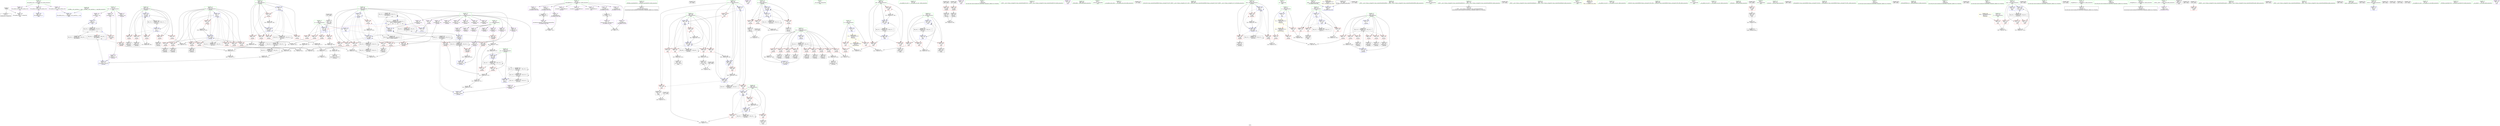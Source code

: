 digraph "SVFG" {
	label="SVFG";

	Node0x5629c98a25b0 [shape=record,color=grey,label="{NodeID: 0\nNullPtr}"];
	Node0x5629c98a25b0 -> Node0x5629c98c1520[style=solid];
	Node0x5629c98a25b0 -> Node0x5629c98cd850[style=solid];
	Node0x5629c98cf280 [shape=record,color=blue,label="{NodeID: 277\n426\<--22\narrayidx13\<--\nmain\n}"];
	Node0x5629c98cf280 -> Node0x5629c98cf280[style=dashed];
	Node0x5629c98cf280 -> Node0x5629c98ec360[style=dashed];
	Node0x5629c98c2f40 [shape=record,color=red,label="{NodeID: 194\n252\<--137\n\<--d\n_Z4workv\n}"];
	Node0x5629c98c2f40 -> Node0x5629c98c9d90[style=solid];
	Node0x5629c98c0100 [shape=record,color=purple,label="{NodeID: 111\n93\<--8\n\<--_Z4wordB5cxx11\n__cxx_global_array_dtor\n}"];
	Node0x5629c98be510 [shape=record,color=green,label="{NodeID: 28\n55\<--61\n_ZNSt8ios_base4InitD1Ev\<--_ZNSt8ios_base4InitD1Ev_field_insensitive\n}"];
	Node0x5629c98be510 -> Node0x5629c98c18f0[style=solid];
	Node0x5629c99182a0 [shape=record,color=black,label="{NodeID: 554\n82 = PHI()\n}"];
	Node0x5629c98c9310 [shape=record,color=grey,label="{NodeID: 388\n313 = Binary(312, 287, )\n}"];
	Node0x5629c98c9310 -> Node0x5629c98ce990[style=solid];
	Node0x5629c98c4600 [shape=record,color=red,label="{NodeID: 222\n435\<--380\n\<--i17\nmain\n}"];
	Node0x5629c98c4600 -> Node0x5629c98bf8e0[style=solid];
	Node0x5629c98c60b0 [shape=record,color=purple,label="{NodeID: 139\n497\<--35\n\<--.str.4\nmain\n}"];
	Node0x5629c98c0b70 [shape=record,color=green,label="{NodeID: 56\n384\<--385\nk\<--k_field_insensitive\nmain\n}"];
	Node0x5629c98c0b70 -> Node0x5629c98ccc70[style=solid];
	Node0x5629c98c0b70 -> Node0x5629c98ccd00[style=solid];
	Node0x5629c98c0b70 -> Node0x5629c98ccdd0[style=solid];
	Node0x5629c98c0b70 -> Node0x5629c98cf690[style=solid];
	Node0x5629c98c0b70 -> Node0x5629c98cf760[style=solid];
	Node0x5629c98dabb0 [shape=record,color=grey,label="{NodeID: 416\n173 = cmp(168, 172, )\n}"];
	Node0x5629c98cdc90 [shape=record,color=blue,label="{NodeID: 250\n163\<--22\narrayidx5\<--\n_Z4workv\n}"];
	Node0x5629c98cdc90 -> Node0x5629c98ee060[style=dashed];
	Node0x5629c98c7800 [shape=record,color=red,label="{NodeID: 167\n209\<--125\n\<--j\n_Z4workv\n}"];
	Node0x5629c98c7800 -> Node0x5629c98c9190[style=solid];
	Node0x5629c98c23e0 [shape=record,color=black,label="{NodeID: 84\n196\<--195\nidxprom24\<--\n_Z4workv\n}"];
	Node0x5629c98a2640 [shape=record,color=green,label="{NodeID: 1\n7\<--1\n__dso_handle\<--dummyObj\nGlob }"];
	Node0x5629c98cf350 [shape=record,color=blue,label="{NodeID: 278\n378\<--430\ni8\<--inc15\nmain\n}"];
	Node0x5629c98cf350 -> Node0x5629c98c4390[style=dashed];
	Node0x5629c98cf350 -> Node0x5629c98c4460[style=dashed];
	Node0x5629c98cf350 -> Node0x5629c98c4530[style=dashed];
	Node0x5629c98cf350 -> Node0x5629c98cf350[style=dashed];
	Node0x5629c98cf350 -> Node0x5629c98f3060[style=dashed];
	Node0x5629c98c3010 [shape=record,color=red,label="{NodeID: 195\n255\<--137\n\<--d\n_Z4workv\n}"];
	Node0x5629c98c3010 -> Node0x5629c98dbab0[style=solid];
	Node0x5629c98c01d0 [shape=record,color=purple,label="{NodeID: 112\n94\<--8\n\<--_Z4wordB5cxx11\n__cxx_global_array_dtor\n}"];
	Node0x5629c98c01d0 -> Node0x5629c98d4160[style=solid];
	Node0x5629c98be5a0 [shape=record,color=green,label="{NodeID: 29\n68\<--69\n__cxx_global_var_init.1\<--__cxx_global_var_init.1_field_insensitive\n}"];
	Node0x5629c9919f90 [shape=record,color=black,label="{NodeID: 555\n180 = PHI()\n}"];
	Node0x5629c9919f90 -> Node0x5629c98c3760[style=solid];
	Node0x5629c98c9490 [shape=record,color=grey,label="{NodeID: 389\n205 = Binary(204, 200, )\n}"];
	Node0x5629c98c9490 -> Node0x5629c98cdf00[style=solid];
	Node0x5629c98c46d0 [shape=record,color=red,label="{NodeID: 223\n440\<--380\n\<--i17\nmain\n}"];
	Node0x5629c98c46d0 -> Node0x5629c98cf4f0[style=solid];
	Node0x5629c98c6180 [shape=record,color=purple,label="{NodeID: 140\n505\<--37\n\<--.str.5\nmain\n}"];
	Node0x5629c98c0c40 [shape=record,color=green,label="{NodeID: 57\n386\<--387\ni48\<--i48_field_insensitive\nmain\n}"];
	Node0x5629c98c0c40 -> Node0x5629c98ccea0[style=solid];
	Node0x5629c98c0c40 -> Node0x5629c98ccf70[style=solid];
	Node0x5629c98c0c40 -> Node0x5629c98cd040[style=solid];
	Node0x5629c98c0c40 -> Node0x5629c98cf9d0[style=solid];
	Node0x5629c98c0c40 -> Node0x5629c98cfaa0[style=solid];
	Node0x5629c98dad30 [shape=record,color=grey,label="{NodeID: 417\n275 = cmp(274, 22, )\n}"];
	Node0x5629c98cdd60 [shape=record,color=blue,label="{NodeID: 251\n127\<--22\nk\<--\n_Z4workv\n}"];
	Node0x5629c98cdd60 -> Node0x5629c98c78d0[style=dashed];
	Node0x5629c98cdd60 -> Node0x5629c98c79a0[style=dashed];
	Node0x5629c98cdd60 -> Node0x5629c98c7a70[style=dashed];
	Node0x5629c98cdd60 -> Node0x5629c98cdd60[style=dashed];
	Node0x5629c98cdd60 -> Node0x5629c98cdf00[style=dashed];
	Node0x5629c98cdd60 -> Node0x5629c98f6cc0[style=dashed];
	Node0x5629c98c78d0 [shape=record,color=red,label="{NodeID: 168\n167\<--127\n\<--k\n_Z4workv\n}"];
	Node0x5629c98c78d0 -> Node0x5629c98c1d60[style=solid];
	Node0x5629c98c24b0 [shape=record,color=black,label="{NodeID: 85\n234\<--233\nidxprom41\<--\n_Z4workv\n}"];
	Node0x5629c98a2450 [shape=record,color=green,label="{NodeID: 2\n22\<--1\n\<--dummyObj\nCan only get source location for instruction, argument, global var or function.}"];
	Node0x5629c98cf420 [shape=record,color=blue,label="{NodeID: 279\n380\<--22\ni17\<--\nmain\n}"];
	Node0x5629c98cf420 -> Node0x5629c98c4600[style=dashed];
	Node0x5629c98cf420 -> Node0x5629c98c46d0[style=dashed];
	Node0x5629c98cf420 -> Node0x5629c98c47a0[style=dashed];
	Node0x5629c98cf420 -> Node0x5629c98cf830[style=dashed];
	Node0x5629c98cf420 -> Node0x5629c98f3560[style=dashed];
	Node0x5629c98c30e0 [shape=record,color=red,label="{NodeID: 196\n273\<--137\n\<--d\n_Z4workv\n}"];
	Node0x5629c98c30e0 -> Node0x5629c98d9cb0[style=solid];
	Node0x5629c98c02a0 [shape=record,color=purple,label="{NodeID: 113\n101\<--8\n\<--_Z4wordB5cxx11\n__cxx_global_array_dtor\n}"];
	Node0x5629c98c02a0 -> Node0x5629c98db330[style=solid];
	Node0x5629c98be630 [shape=record,color=green,label="{NodeID: 30\n76\<--77\n_ZNSt7__cxx1112basic_stringIcSt11char_traitsIcESaIcEEC1Ev\<--_ZNSt7__cxx1112basic_stringIcSt11char_traitsIcESaIcEEC1Ev_field_insensitive\n}"];
	Node0x5629c991a0f0 [shape=record,color=black,label="{NodeID: 556\n187 = PHI()\n}"];
	Node0x5629c991a0f0 -> Node0x5629c98c3830[style=solid];
	Node0x5629c98f80c0 [shape=record,color=black,label="{NodeID: 473\nMR_16V_2 = PHI(MR_16V_3, MR_16V_1, )\npts\{130 \}\n}"];
	Node0x5629c98f80c0 -> Node0x5629c98ee560[style=dashed];
	Node0x5629c98f80c0 -> Node0x5629c98f80c0[style=dashed];
	Node0x5629c98c9610 [shape=record,color=grey,label="{NodeID: 390\n485 = Binary(484, 200, )\n}"];
	Node0x5629c98c9610 -> Node0x5629c98cf760[style=solid];
	Node0x5629c98c47a0 [shape=record,color=red,label="{NodeID: 224\n469\<--380\n\<--i17\nmain\n}"];
	Node0x5629c98c47a0 -> Node0x5629c98cf690[style=solid];
	Node0x5629c98c6250 [shape=record,color=purple,label="{NodeID: 141\n513\<--39\n\<--.str.6\nmain\n}"];
	Node0x5629c98c0d10 [shape=record,color=green,label="{NodeID: 58\n390\<--391\n_ZNSirsERi\<--_ZNSirsERi_field_insensitive\n}"];
	Node0x5629c98daeb0 [shape=record,color=grey,label="{NodeID: 418\n156 = cmp(154, 155, )\n}"];
	Node0x5629c98cde30 [shape=record,color=blue,label="{NodeID: 252\n197\<--199\narrayidx25\<--inc\n_Z4workv\n}"];
	Node0x5629c98cde30 -> Node0x5629c98ee060[style=dashed];
	Node0x5629c98c79a0 [shape=record,color=red,label="{NodeID: 169\n178\<--127\n\<--k\n_Z4workv\n}"];
	Node0x5629c98c79a0 -> Node0x5629c98c1fd0[style=solid];
	Node0x5629c98c2580 [shape=record,color=black,label="{NodeID: 86\n237\<--236\nidxprom43\<--\n_Z4workv\n}"];
	Node0x5629c9891540 [shape=record,color=green,label="{NodeID: 3\n31\<--1\n_ZSt3cin\<--dummyObj\nGlob }"];
	Node0x5629c98cf4f0 [shape=record,color=blue,label="{NodeID: 280\n382\<--440\nj\<--\nmain\n}"];
	Node0x5629c98cf4f0 -> Node0x5629c98c4940[style=dashed];
	Node0x5629c98cf4f0 -> Node0x5629c98c4a10[style=dashed];
	Node0x5629c98cf4f0 -> Node0x5629c98c4ae0[style=dashed];
	Node0x5629c98cf4f0 -> Node0x5629c98c4bb0[style=dashed];
	Node0x5629c98cf4f0 -> Node0x5629c98c4c80[style=dashed];
	Node0x5629c98cf4f0 -> Node0x5629c98cf4f0[style=dashed];
	Node0x5629c98cf4f0 -> Node0x5629c98cf5c0[style=dashed];
	Node0x5629c98cf4f0 -> Node0x5629c98f3a60[style=dashed];
	Node0x5629c98c31b0 [shape=record,color=red,label="{NodeID: 197\n307\<--137\n\<--d\n_Z4workv\n}"];
	Node0x5629c98c31b0 -> Node0x5629c98c2a60[style=solid];
	Node0x5629c98c0370 [shape=record,color=purple,label="{NodeID: 114\n171\<--8\narrayidx9\<--_Z4wordB5cxx11\n_Z4workv\n}"];
	Node0x5629c98be700 [shape=record,color=green,label="{NodeID: 31\n83\<--84\n__cxx_global_array_dtor\<--__cxx_global_array_dtor_field_insensitive\n}"];
	Node0x5629c991a1f0 [shape=record,color=black,label="{NodeID: 557\n53 = PHI()\n}"];
	Node0x5629c98f85c0 [shape=record,color=black,label="{NodeID: 474\nMR_18V_3 = PHI(MR_18V_4, MR_18V_2, )\npts\{132 \}\n}"];
	Node0x5629c98f85c0 -> Node0x5629c98c7ce0[style=dashed];
	Node0x5629c98f85c0 -> Node0x5629c98c7db0[style=dashed];
	Node0x5629c98f85c0 -> Node0x5629c98c7e80[style=dashed];
	Node0x5629c98f85c0 -> Node0x5629c98c7f50[style=dashed];
	Node0x5629c98f85c0 -> Node0x5629c98c8020[style=dashed];
	Node0x5629c98f85c0 -> Node0x5629c98c80f0[style=dashed];
	Node0x5629c98f85c0 -> Node0x5629c98c81c0[style=dashed];
	Node0x5629c98f85c0 -> Node0x5629c98c8290[style=dashed];
	Node0x5629c98f85c0 -> Node0x5629c98c8360[style=dashed];
	Node0x5629c98f85c0 -> Node0x5629c98ceda0[style=dashed];
	Node0x5629c98c9790 [shape=record,color=grey,label="{NodeID: 391\n304 = Binary(303, 200, )\n}"];
	Node0x5629c98c9790 -> Node0x5629c98c2990[style=solid];
	Node0x5629c98c4870 [shape=record,color=red,label="{NodeID: 225\n493\<--380\n\<--i17\nmain\n}"];
	Node0x5629c98c4870 -> Node0x5629c98c9f10[style=solid];
	Node0x5629c98c6320 [shape=record,color=purple,label="{NodeID: 142\n566\<--41\nllvm.global_ctors_0\<--llvm.global_ctors\nGlob }"];
	Node0x5629c98c6320 -> Node0x5629c98cd650[style=solid];
	Node0x5629c98c0de0 [shape=record,color=green,label="{NodeID: 59\n399\<--400\n_ZStrsIcSt11char_traitsIcESaIcEERSt13basic_istreamIT_T0_ES7_RNSt7__cxx1112basic_stringIS4_S5_T1_EE\<--_ZStrsIcSt11char_traitsIcESaIcEERSt13basic_istreamIT_T0_ES7_RNSt7__cxx1112basic_stringIS4_S5_T1_EE_field_insensitive\n}"];
	Node0x5629c98db030 [shape=record,color=grey,label="{NodeID: 419\n150 = cmp(148, 149, )\n}"];
	Node0x5629c98cdf00 [shape=record,color=blue,label="{NodeID: 253\n127\<--205\nk\<--inc26\n_Z4workv\n}"];
	Node0x5629c98cdf00 -> Node0x5629c98c78d0[style=dashed];
	Node0x5629c98cdf00 -> Node0x5629c98c79a0[style=dashed];
	Node0x5629c98cdf00 -> Node0x5629c98c7a70[style=dashed];
	Node0x5629c98cdf00 -> Node0x5629c98cdd60[style=dashed];
	Node0x5629c98cdf00 -> Node0x5629c98cdf00[style=dashed];
	Node0x5629c98cdf00 -> Node0x5629c98f6cc0[style=dashed];
	Node0x5629c98c7a70 [shape=record,color=red,label="{NodeID: 170\n204\<--127\n\<--k\n_Z4workv\n}"];
	Node0x5629c98c7a70 -> Node0x5629c98c9490[style=solid];
	Node0x5629c98c2650 [shape=record,color=black,label="{NodeID: 87\n279\<--278\nidxprom64\<--\n_Z4workv\n}"];
	Node0x5629c98a2ce0 [shape=record,color=green,label="{NodeID: 4\n32\<--1\n.str\<--dummyObj\nGlob }"];
	Node0x5629c98cf5c0 [shape=record,color=blue,label="{NodeID: 281\n382\<--462\nj\<--inc30\nmain\n}"];
	Node0x5629c98cf5c0 -> Node0x5629c98c4940[style=dashed];
	Node0x5629c98cf5c0 -> Node0x5629c98c4a10[style=dashed];
	Node0x5629c98cf5c0 -> Node0x5629c98c4ae0[style=dashed];
	Node0x5629c98cf5c0 -> Node0x5629c98c4bb0[style=dashed];
	Node0x5629c98cf5c0 -> Node0x5629c98c4c80[style=dashed];
	Node0x5629c98cf5c0 -> Node0x5629c98cf4f0[style=dashed];
	Node0x5629c98cf5c0 -> Node0x5629c98cf5c0[style=dashed];
	Node0x5629c98cf5c0 -> Node0x5629c98f3a60[style=dashed];
	Node0x5629c98c3280 [shape=record,color=red,label="{NodeID: 198\n323\<--137\n\<--d\n_Z4workv\n}"];
	Node0x5629c98c3280 -> Node0x5629c98c8e90[style=solid];
	Node0x5629c98c0440 [shape=record,color=purple,label="{NodeID: 115\n177\<--8\narrayidx14\<--_Z4wordB5cxx11\n_Z4workv\n}"];
	Node0x5629c98be7d0 [shape=record,color=green,label="{NodeID: 32\n90\<--91\n.addr\<--.addr_field_insensitive\n__cxx_global_array_dtor\n}"];
	Node0x5629c98be7d0 -> Node0x5629c98cd950[style=solid];
	Node0x5629c991a2c0 [shape=record,color=black,label="{NodeID: 558\n111 = PHI()\n}"];
	Node0x5629c98f8ac0 [shape=record,color=black,label="{NodeID: 475\nMR_20V_2 = PHI(MR_20V_4, MR_20V_1, )\npts\{134 \}\n}"];
	Node0x5629c98f8ac0 -> Node0x5629c98ce310[style=dashed];
	Node0x5629c98c9910 [shape=record,color=grey,label="{NodeID: 392\n311 = Binary(302, 310, )\n}"];
	Node0x5629c98c9910 -> Node0x5629c98c9a90[style=solid];
	Node0x5629c98c4940 [shape=record,color=red,label="{NodeID: 226\n443\<--382\n\<--j\nmain\n}"];
	Node0x5629c98c4940 -> Node0x5629c98d55a0[style=solid];
	Node0x5629c98c6420 [shape=record,color=purple,label="{NodeID: 143\n567\<--41\nllvm.global_ctors_1\<--llvm.global_ctors\nGlob }"];
	Node0x5629c98c6420 -> Node0x5629c98cd750[style=solid];
	Node0x5629c98c0eb0 [shape=record,color=green,label="{NodeID: 60\n467\<--468\n_ZNSt7__cxx1112basic_stringIcSt11char_traitsIcESaIcEEaSEPKc\<--_ZNSt7__cxx1112basic_stringIcSt11char_traitsIcESaIcEEaSEPKc_field_insensitive\n}"];
	Node0x5629c98ff430 [shape=record,color=yellow,style=double,label="{NodeID: 503\n2V_1 = ENCHI(MR_2V_0)\npts\{91 \}\nFun[__cxx_global_array_dtor]}"];
	Node0x5629c98ff430 -> Node0x5629c98cd950[style=dashed];
	Node0x5629c98db1b0 [shape=record,color=grey,label="{NodeID: 420\n80 = cmp(74, 79, )\n}"];
	Node0x5629c98cdfd0 [shape=record,color=blue,label="{NodeID: 254\n125\<--210\nj\<--inc28\n_Z4workv\n}"];
	Node0x5629c98cdfd0 -> Node0x5629c98c74c0[style=dashed];
	Node0x5629c98cdfd0 -> Node0x5629c98c7590[style=dashed];
	Node0x5629c98cdfd0 -> Node0x5629c98c7660[style=dashed];
	Node0x5629c98cdfd0 -> Node0x5629c98c7730[style=dashed];
	Node0x5629c98cdfd0 -> Node0x5629c98c7800[style=dashed];
	Node0x5629c98cdfd0 -> Node0x5629c98cdfd0[style=dashed];
	Node0x5629c98cdfd0 -> Node0x5629c98f67c0[style=dashed];
	Node0x5629c98c7b40 [shape=record,color=red,label="{NodeID: 171\n277\<--129\n\<--mu\n_Z4workv\n}"];
	Node0x5629c98c7b40 -> Node0x5629c98d5720[style=solid];
	Node0x5629c98c2720 [shape=record,color=black,label="{NodeID: 88\n282\<--281\nidxprom66\<--\n_Z4workv\n}"];
	Node0x5629c98a2d70 [shape=record,color=green,label="{NodeID: 5\n34\<--1\n_ZSt4cout\<--dummyObj\nGlob }"];
	Node0x5629c98cf690 [shape=record,color=blue,label="{NodeID: 282\n384\<--469\nk\<--\nmain\n}"];
	Node0x5629c98cf690 -> Node0x5629c98ccc70[style=dashed];
	Node0x5629c98cf690 -> Node0x5629c98ccd00[style=dashed];
	Node0x5629c98cf690 -> Node0x5629c98ccdd0[style=dashed];
	Node0x5629c98cf690 -> Node0x5629c98cf690[style=dashed];
	Node0x5629c98cf690 -> Node0x5629c98cf760[style=dashed];
	Node0x5629c98cf690 -> Node0x5629c98f3f60[style=dashed];
	Node0x5629c98c3350 [shape=record,color=red,label="{NodeID: 199\n261\<--139\n\<--u\n_Z4workv\n}"];
	Node0x5629c98c3350 -> Node0x5629c98da2b0[style=solid];
	Node0x5629c98c4e00 [shape=record,color=purple,label="{NodeID: 116\n411\<--8\narrayidx\<--_Z4wordB5cxx11\nmain\n}"];
	Node0x5629c98be8a0 [shape=record,color=green,label="{NodeID: 33\n99\<--100\n_ZNSt7__cxx1112basic_stringIcSt11char_traitsIcESaIcEED1Ev\<--_ZNSt7__cxx1112basic_stringIcSt11char_traitsIcESaIcEED1Ev_field_insensitive\n}"];
	Node0x5629c98be8a0 -> Node0x5629c98c19f0[style=solid];
	Node0x5629c991a390 [shape=record,color=black,label="{NodeID: 559\n118 = PHI()\n}"];
	Node0x5629c98f8fc0 [shape=record,color=black,label="{NodeID: 476\nMR_22V_2 = PHI(MR_22V_3, MR_22V_1, )\npts\{136 \}\n}"];
	Node0x5629c98f8fc0 -> Node0x5629c98ce4b0[style=dashed];
	Node0x5629c98f8fc0 -> Node0x5629c98f8fc0[style=dashed];
	Node0x5629c98c9a90 [shape=record,color=grey,label="{NodeID: 393\n312 = Binary(301, 311, )\n}"];
	Node0x5629c98c9a90 -> Node0x5629c98c9310[style=solid];
	Node0x5629c98c4a10 [shape=record,color=red,label="{NodeID: 227\n449\<--382\n\<--j\nmain\n}"];
	Node0x5629c98c4a10 -> Node0x5629c98d5120[style=solid];
	Node0x5629c98c6520 [shape=record,color=purple,label="{NodeID: 144\n568\<--41\nllvm.global_ctors_2\<--llvm.global_ctors\nGlob }"];
	Node0x5629c98c6520 -> Node0x5629c98cd850[style=solid];
	Node0x5629c98c0f80 [shape=record,color=green,label="{NodeID: 61\n481\<--482\n_ZNSt7__cxx1112basic_stringIcSt11char_traitsIcESaIcEEpLEc\<--_ZNSt7__cxx1112basic_stringIcSt11char_traitsIcESaIcEEpLEc_field_insensitive\n}"];
	Node0x5629c98ff540 [shape=record,color=yellow,style=double,label="{NodeID: 504\n4V_1 = ENCHI(MR_4V_0)\npts\{23 \}\nFun[_Z4workv]}"];
	Node0x5629c98ff540 -> Node0x5629c98c67c0[style=dashed];
	Node0x5629c98db330 [shape=record,color=grey,label="{NodeID: 421\n102 = cmp(97, 101, )\n}"];
	Node0x5629c98ce0a0 [shape=record,color=blue,label="{NodeID: 255\n123\<--215\ni\<--inc31\n_Z4workv\n}"];
	Node0x5629c98ce0a0 -> Node0x5629c98f62c0[style=dashed];
	Node0x5629c98c7c10 [shape=record,color=red,label="{NodeID: 172\n302\<--129\n\<--mu\n_Z4workv\n}"];
	Node0x5629c98c7c10 -> Node0x5629c98c9910[style=solid];
	Node0x5629c98c27f0 [shape=record,color=black,label="{NodeID: 89\n296\<--295\nidxprom72\<--\n_Z4workv\n}"];
	Node0x5629c98a3300 [shape=record,color=green,label="{NodeID: 6\n35\<--1\n.str.4\<--dummyObj\nGlob }"];
	Node0x5629c99018c0 [shape=record,color=yellow,style=double,label="{NodeID: 532\nRETMU(2V_2)\npts\{91 \}\nFun[__cxx_global_array_dtor]}"];
	Node0x5629c98cf760 [shape=record,color=blue,label="{NodeID: 283\n384\<--485\nk\<--inc39\nmain\n}"];
	Node0x5629c98cf760 -> Node0x5629c98ccc70[style=dashed];
	Node0x5629c98cf760 -> Node0x5629c98ccd00[style=dashed];
	Node0x5629c98cf760 -> Node0x5629c98ccdd0[style=dashed];
	Node0x5629c98cf760 -> Node0x5629c98cf690[style=dashed];
	Node0x5629c98cf760 -> Node0x5629c98cf760[style=dashed];
	Node0x5629c98cf760 -> Node0x5629c98f3f60[style=dashed];
	Node0x5629c98c3420 [shape=record,color=red,label="{NodeID: 200\n265\<--139\n\<--u\n_Z4workv\n}"];
	Node0x5629c98c3420 -> Node0x5629c98d4ca0[style=solid];
	Node0x5629c98c4ed0 [shape=record,color=purple,label="{NodeID: 117\n339\<--17\narrayidx97\<--ans\n_Z4workv\n}"];
	Node0x5629c98c4ed0 -> Node0x5629c98c3c40[style=solid];
	Node0x5629c98be970 [shape=record,color=green,label="{NodeID: 34\n107\<--108\n__cxx_global_var_init.2\<--__cxx_global_var_init.2_field_insensitive\n}"];
	Node0x5629c991a490 [shape=record,color=black,label="{NodeID: 560\n141 = PHI()\n}"];
	Node0x5629c991a490 -> Node0x5629c98c1af0[style=solid];
	Node0x5629c98f94c0 [shape=record,color=black,label="{NodeID: 477\nMR_24V_2 = PHI(MR_24V_3, MR_24V_1, )\npts\{138 \}\n}"];
	Node0x5629c98f94c0 -> Node0x5629c98ecc60[style=dashed];
	Node0x5629c98c9c10 [shape=record,color=grey,label="{NodeID: 394\n215 = Binary(214, 200, )\n}"];
	Node0x5629c98c9c10 -> Node0x5629c98ce0a0[style=solid];
	Node0x5629c98c4ae0 [shape=record,color=red,label="{NodeID: 228\n461\<--382\n\<--j\nmain\n}"];
	Node0x5629c98c4ae0 -> Node0x5629c98c9010[style=solid];
	Node0x5629c98c6620 [shape=record,color=purple,label="{NodeID: 145\n74\<--73\narrayctor.next\<--arrayctor.cur\n__cxx_global_var_init.1\n}"];
	Node0x5629c98c6620 -> Node0x5629c9429c60[style=solid];
	Node0x5629c98c6620 -> Node0x5629c98db1b0[style=solid];
	Node0x5629c98c1050 [shape=record,color=green,label="{NodeID: 62\n499\<--500\n_ZStlsISt11char_traitsIcEERSt13basic_ostreamIcT_ES5_PKc\<--_ZStlsISt11char_traitsIcEERSt13basic_ostreamIcT_ES5_PKc_field_insensitive\n}"];
	Node0x5629c98ff650 [shape=record,color=yellow,style=double,label="{NodeID: 505\n6V_1 = ENCHI(MR_6V_0)\npts\{25 \}\nFun[_Z4workv]}"];
	Node0x5629c98ff650 -> Node0x5629c98c6a30[style=dashed];
	Node0x5629c98ff650 -> Node0x5629c98c6b00[style=dashed];
	Node0x5629c98db4b0 [shape=record,color=grey,label="{NodeID: 422\n190 = cmp(184, 189, )\n}"];
	Node0x5629c98ce170 [shape=record,color=blue,label="{NodeID: 256\n218\<--200\n\<--\n_Z4workv\n}"];
	Node0x5629c98ce170 -> Node0x5629c98fa3c0[style=dashed];
	Node0x5629c98c7ce0 [shape=record,color=red,label="{NodeID: 173\n222\<--131\n\<--i33\n_Z4workv\n}"];
	Node0x5629c98c7ce0 -> Node0x5629c98da5b0[style=solid];
	Node0x5629c98c28c0 [shape=record,color=black,label="{NodeID: 90\n299\<--298\nidxprom74\<--\n_Z4workv\n}"];
	Node0x5629c98a3390 [shape=record,color=green,label="{NodeID: 7\n37\<--1\n.str.5\<--dummyObj\nGlob }"];
	Node0x5629c98cf830 [shape=record,color=blue,label="{NodeID: 284\n380\<--490\ni17\<--add41\nmain\n}"];
	Node0x5629c98cf830 -> Node0x5629c98c4870[style=dashed];
	Node0x5629c98cf830 -> Node0x5629c98cf900[style=dashed];
	Node0x5629c98c34f0 [shape=record,color=red,label="{NodeID: 201\n271\<--139\n\<--u\n_Z4workv\n}"];
	Node0x5629c98c34f0 -> Node0x5629c98d9fb0[style=solid];
	Node0x5629c98c4fa0 [shape=record,color=purple,label="{NodeID: 118\n354\<--17\narrayidx107\<--ans\n_Z4workv\n}"];
	Node0x5629c98c4fa0 -> Node0x5629c98cecd0[style=solid];
	Node0x5629c98bea40 [shape=record,color=green,label="{NodeID: 35\n114\<--115\n__cxx_global_var_init.3\<--__cxx_global_var_init.3_field_insensitive\n}"];
	Node0x5629c991a5f0 [shape=record,color=black,label="{NodeID: 561\n172 = PHI()\n}"];
	Node0x5629c991a5f0 -> Node0x5629c98dabb0[style=solid];
	Node0x5629c98f99c0 [shape=record,color=black,label="{NodeID: 478\nMR_26V_2 = PHI(MR_26V_3, MR_26V_1, )\npts\{140 \}\n}"];
	Node0x5629c98f99c0 -> Node0x5629c98ed160[style=dashed];
	Node0x5629c98c9d90 [shape=record,color=grey,label="{NodeID: 395\n254 = Binary(252, 253, )\n}"];
	Node0x5629c98c9d90 -> Node0x5629c98dbab0[style=solid];
	Node0x5629c98c4bb0 [shape=record,color=red,label="{NodeID: 229\n473\<--382\n\<--j\nmain\n}"];
	Node0x5629c98c4bb0 -> Node0x5629c98db930[style=solid];
	Node0x5629c98c66f0 [shape=record,color=purple,label="{NodeID: 146\n97\<--96\narraydestroy.element\<--arraydestroy.elementPast\n__cxx_global_array_dtor\n}"];
	Node0x5629c98c66f0 -> Node0x5629c98d4160[style=solid];
	Node0x5629c98c66f0 -> Node0x5629c98db330[style=solid];
	Node0x5629c98c1120 [shape=record,color=green,label="{NodeID: 63\n503\<--504\n_ZNSolsEi\<--_ZNSolsEi_field_insensitive\n}"];
	Node0x5629c98db630 [shape=record,color=grey,label="{NodeID: 423\n455 = cmp(454, 456, )\n}"];
	Node0x5629c98db630 -> Node0x5629c98d4700[style=solid];
	Node0x5629c98ce240 [shape=record,color=blue,label="{NodeID: 257\n131\<--200\ni33\<--\n_Z4workv\n}"];
	Node0x5629c98ce240 -> Node0x5629c98f85c0[style=dashed];
	Node0x5629c98c7db0 [shape=record,color=red,label="{NodeID: 174\n233\<--131\n\<--i33\n_Z4workv\n}"];
	Node0x5629c98c7db0 -> Node0x5629c98c24b0[style=solid];
	Node0x5629c98c2990 [shape=record,color=black,label="{NodeID: 91\n305\<--304\nidxprom76\<--sub\n_Z4workv\n}"];
	Node0x5629c98a21b0 [shape=record,color=green,label="{NodeID: 8\n39\<--1\n.str.6\<--dummyObj\nGlob }"];
	Node0x5629c98f1260 [shape=record,color=black,label="{NodeID: 451\nMR_26V_5 = PHI(MR_26V_9, MR_26V_4, )\npts\{140 \}\n}"];
	Node0x5629c98f1260 -> Node0x5629c98ce720[style=dashed];
	Node0x5629c98f1260 -> Node0x5629c98ed160[style=dashed];
	Node0x5629c98f1260 -> Node0x5629c98f1260[style=dashed];
	Node0x5629c98cf900 [shape=record,color=blue,label="{NodeID: 285\n380\<--494\ni17\<--inc43\nmain\n}"];
	Node0x5629c98cf900 -> Node0x5629c98c4600[style=dashed];
	Node0x5629c98cf900 -> Node0x5629c98c46d0[style=dashed];
	Node0x5629c98cf900 -> Node0x5629c98c47a0[style=dashed];
	Node0x5629c98cf900 -> Node0x5629c98cf830[style=dashed];
	Node0x5629c98cf900 -> Node0x5629c98f3560[style=dashed];
	Node0x5629c98c35c0 [shape=record,color=red,label="{NodeID: 202\n281\<--139\n\<--u\n_Z4workv\n}"];
	Node0x5629c98c35c0 -> Node0x5629c98c2720[style=solid];
	Node0x5629c98c5070 [shape=record,color=purple,label="{NodeID: 119\n426\<--17\narrayidx13\<--ans\nmain\n}"];
	Node0x5629c98c5070 -> Node0x5629c98cf280[style=solid];
	Node0x5629c98beb10 [shape=record,color=green,label="{NodeID: 36\n120\<--121\n_Z4workv\<--_Z4workv_field_insensitive\n}"];
	Node0x5629c991a6f0 [shape=record,color=black,label="{NodeID: 562\n389 = PHI()\n}"];
	Node0x5629c98f9ec0 [shape=record,color=black,label="{NodeID: 479\nMR_28V_2 = PHI(MR_28V_3, MR_28V_1, )\npts\{180000 \}\n|{|<s2>25}}"];
	Node0x5629c98f9ec0 -> Node0x5629c98c3c40[style=dashed];
	Node0x5629c98f9ec0 -> Node0x5629c98cecd0[style=dashed];
	Node0x5629c98f9ec0:s2 -> Node0x5629c98ec360[style=dashed,color=blue];
	Node0x5629c98c9f10 [shape=record,color=grey,label="{NodeID: 396\n494 = Binary(493, 200, )\n}"];
	Node0x5629c98c9f10 -> Node0x5629c98cf900[style=solid];
	Node0x5629c98c4c80 [shape=record,color=red,label="{NodeID: 230\n489\<--382\n\<--j\nmain\n}"];
	Node0x5629c98c4c80 -> Node0x5629c98ca210[style=solid];
	Node0x5629c98c67c0 [shape=record,color=red,label="{NodeID: 147\n223\<--21\n\<--K\n_Z4workv\n}"];
	Node0x5629c98c67c0 -> Node0x5629c98da5b0[style=solid];
	Node0x5629c98c1220 [shape=record,color=green,label="{NodeID: 64\n526\<--527\n_ZSt4endlIcSt11char_traitsIcEERSt13basic_ostreamIT_T0_ES6_\<--_ZSt4endlIcSt11char_traitsIcEERSt13basic_ostreamIT_T0_ES6__field_insensitive\n}"];
	Node0x5629c98db7b0 [shape=record,color=grey,label="{NodeID: 424\n231 = cmp(228, 230, )\n}"];
	Node0x5629c98ce310 [shape=record,color=blue,label="{NodeID: 258\n133\<--22\nj37\<--\n_Z4workv\n}"];
	Node0x5629c98ce310 -> Node0x5629c98c8430[style=dashed];
	Node0x5629c98ce310 -> Node0x5629c98c8500[style=dashed];
	Node0x5629c98ce310 -> Node0x5629c98c85d0[style=dashed];
	Node0x5629c98ce310 -> Node0x5629c98c86a0[style=dashed];
	Node0x5629c98ce310 -> Node0x5629c98c8770[style=dashed];
	Node0x5629c98ce310 -> Node0x5629c98c8840[style=dashed];
	Node0x5629c98ce310 -> Node0x5629c98c8910[style=dashed];
	Node0x5629c98ce310 -> Node0x5629c98c89e0[style=dashed];
	Node0x5629c98ce310 -> Node0x5629c98cec00[style=dashed];
	Node0x5629c98ce310 -> Node0x5629c98f8ac0[style=dashed];
	Node0x5629c98c7e80 [shape=record,color=red,label="{NodeID: 175\n295\<--131\n\<--i33\n_Z4workv\n}"];
	Node0x5629c98c7e80 -> Node0x5629c98c27f0[style=solid];
	Node0x5629c98c2a60 [shape=record,color=black,label="{NodeID: 92\n308\<--307\nidxprom78\<--\n_Z4workv\n}"];
	Node0x5629c98a2240 [shape=record,color=green,label="{NodeID: 9\n42\<--1\n\<--dummyObj\nCan only get source location for instruction, argument, global var or function.}"];
	Node0x5629c98f1760 [shape=record,color=black,label="{NodeID: 452\nMR_32V_7 = PHI(MR_32V_9, MR_32V_6, )\npts\{300000 \}\n}"];
	Node0x5629c98f1760 -> Node0x5629c98c3aa0[style=dashed];
	Node0x5629c98f1760 -> Node0x5629c98c3b70[style=dashed];
	Node0x5629c98f1760 -> Node0x5629c98c3d10[style=dashed];
	Node0x5629c98f1760 -> Node0x5629c98ce3e0[style=dashed];
	Node0x5629c98f1760 -> Node0x5629c98ce990[style=dashed];
	Node0x5629c98f1760 -> Node0x5629c98f1760[style=dashed];
	Node0x5629c98f1760 -> Node0x5629c98fa3c0[style=dashed];
	Node0x5629c98cf9d0 [shape=record,color=blue,label="{NodeID: 286\n386\<--200\ni48\<--\nmain\n}"];
	Node0x5629c98cf9d0 -> Node0x5629c98ccea0[style=dashed];
	Node0x5629c98cf9d0 -> Node0x5629c98ccf70[style=dashed];
	Node0x5629c98cf9d0 -> Node0x5629c98cd040[style=dashed];
	Node0x5629c98cf9d0 -> Node0x5629c98cfaa0[style=dashed];
	Node0x5629c98cf9d0 -> Node0x5629c98f4460[style=dashed];
	Node0x5629c98c3690 [shape=record,color=red,label="{NodeID: 203\n291\<--139\n\<--u\n_Z4workv\n}"];
	Node0x5629c98c3690 -> Node0x5629c98d58a0[style=solid];
	Node0x5629c98c5140 [shape=record,color=purple,label="{NodeID: 120\n517\<--17\narrayidx54\<--ans\nmain\n}"];
	Node0x5629c98c5140 -> Node0x5629c98cd2b0[style=solid];
	Node0x5629c98bebe0 [shape=record,color=green,label="{NodeID: 37\n123\<--124\ni\<--i_field_insensitive\n_Z4workv\n}"];
	Node0x5629c98bebe0 -> Node0x5629c98c6fe0[style=solid];
	Node0x5629c98bebe0 -> Node0x5629c98c70b0[style=solid];
	Node0x5629c98bebe0 -> Node0x5629c98c7180[style=solid];
	Node0x5629c98bebe0 -> Node0x5629c98c7250[style=solid];
	Node0x5629c98bebe0 -> Node0x5629c98c7320[style=solid];
	Node0x5629c98bebe0 -> Node0x5629c98c73f0[style=solid];
	Node0x5629c98bebe0 -> Node0x5629c98cdaf0[style=solid];
	Node0x5629c98bebe0 -> Node0x5629c98ce0a0[style=solid];
	Node0x5629c991a7c0 [shape=record,color=black,label="{NodeID: 563\n398 = PHI()\n}"];
	Node0x5629c98fa3c0 [shape=record,color=black,label="{NodeID: 480\nMR_32V_3 = PHI(MR_32V_4, MR_32V_2, )\npts\{300000 \}\n|{|<s3>25}}"];
	Node0x5629c98fa3c0 -> Node0x5629c98c3d10[style=dashed];
	Node0x5629c98fa3c0 -> Node0x5629c98ce3e0[style=dashed];
	Node0x5629c98fa3c0 -> Node0x5629c98fa3c0[style=dashed];
	Node0x5629c98fa3c0:s3 -> Node0x5629c98ec860[style=dashed,color=blue];
	Node0x5629c98ca090 [shape=record,color=grey,label="{NodeID: 397\n345 = Binary(200, 344, )\n}"];
	Node0x5629c98ca090 -> Node0x5629c98c8d10[style=solid];
	Node0x5629c98ccc70 [shape=record,color=red,label="{NodeID: 231\n472\<--384\n\<--k\nmain\n}"];
	Node0x5629c98ccc70 -> Node0x5629c98db930[style=solid];
	Node0x5629c98c6890 [shape=record,color=red,label="{NodeID: 148\n421\<--21\n\<--K\nmain\n}"];
	Node0x5629c98c6890 -> Node0x5629c98da8b0[style=solid];
	Node0x5629c98c1320 [shape=record,color=green,label="{NodeID: 65\n528\<--529\n_ZNSolsEPFRSoS_E\<--_ZNSolsEPFRSoS_E_field_insensitive\n}"];
	Node0x5629c98db930 [shape=record,color=grey,label="{NodeID: 425\n474 = cmp(472, 473, )\n}"];
	Node0x5629c98ce3e0 [shape=record,color=blue,label="{NodeID: 259\n238\<--22\narrayidx44\<--\n_Z4workv\n}"];
	Node0x5629c98ce3e0 -> Node0x5629c98c3d10[style=dashed];
	Node0x5629c98ce3e0 -> Node0x5629c98ce3e0[style=dashed];
	Node0x5629c98ce3e0 -> Node0x5629c98f1760[style=dashed];
	Node0x5629c98ce3e0 -> Node0x5629c98fa3c0[style=dashed];
	Node0x5629c98c7f50 [shape=record,color=red,label="{NodeID: 176\n303\<--131\n\<--i33\n_Z4workv\n}"];
	Node0x5629c98c7f50 -> Node0x5629c98c9790[style=solid];
	Node0x5629c98c2b30 [shape=record,color=black,label="{NodeID: 93\n315\<--314\nidxprom82\<--\n_Z4workv\n}"];
	Node0x5629c98a2310 [shape=record,color=green,label="{NodeID: 10\n200\<--1\n\<--dummyObj\nCan only get source location for instruction, argument, global var or function.}"];
	Node0x5629c98cfaa0 [shape=record,color=blue,label="{NodeID: 287\n386\<--522\ni48\<--inc57\nmain\n}"];
	Node0x5629c98cfaa0 -> Node0x5629c98ccea0[style=dashed];
	Node0x5629c98cfaa0 -> Node0x5629c98ccf70[style=dashed];
	Node0x5629c98cfaa0 -> Node0x5629c98cd040[style=dashed];
	Node0x5629c98cfaa0 -> Node0x5629c98cfaa0[style=dashed];
	Node0x5629c98cfaa0 -> Node0x5629c98f4460[style=dashed];
	Node0x5629c98c3760 [shape=record,color=red,label="{NodeID: 204\n183\<--180\n\<--call16\n_Z4workv\n}"];
	Node0x5629c98c3760 -> Node0x5629c98c20a0[style=solid];
	Node0x5629c98c5210 [shape=record,color=purple,label="{NodeID: 121\n160\<--19\narrayidx\<--p\n_Z4workv\n}"];
	Node0x5629c98becb0 [shape=record,color=green,label="{NodeID: 38\n125\<--126\nj\<--j_field_insensitive\n_Z4workv\n}"];
	Node0x5629c98becb0 -> Node0x5629c98c74c0[style=solid];
	Node0x5629c98becb0 -> Node0x5629c98c7590[style=solid];
	Node0x5629c98becb0 -> Node0x5629c98c7660[style=solid];
	Node0x5629c98becb0 -> Node0x5629c98c7730[style=solid];
	Node0x5629c98becb0 -> Node0x5629c98c7800[style=solid];
	Node0x5629c98becb0 -> Node0x5629c98cdbc0[style=solid];
	Node0x5629c98becb0 -> Node0x5629c98cdfd0[style=solid];
	Node0x5629c991a8f0 [shape=record,color=black,label="{NodeID: 564\n401 = PHI()\n}"];
	Node0x5629c98ca210 [shape=record,color=grey,label="{NodeID: 398\n490 = Binary(489, 200, )\n}"];
	Node0x5629c98ca210 -> Node0x5629c98cf830[style=solid];
	Node0x5629c98ccd00 [shape=record,color=red,label="{NodeID: 232\n476\<--384\n\<--k\nmain\n}"];
	Node0x5629c98ccd00 -> Node0x5629c98bfc20[style=solid];
	Node0x5629c98c6960 [shape=record,color=red,label="{NodeID: 149\n510\<--21\n\<--K\nmain\n}"];
	Node0x5629c98c6960 -> Node0x5629c98dbc30[style=solid];
	Node0x5629c98c1420 [shape=record,color=green,label="{NodeID: 66\n43\<--559\n_GLOBAL__sub_I_qizichao_1_1.cpp\<--_GLOBAL__sub_I_qizichao_1_1.cpp_field_insensitive\n}"];
	Node0x5629c98c1420 -> Node0x5629c98cd750[style=solid];
	Node0x5629c98dbab0 [shape=record,color=grey,label="{NodeID: 426\n256 = cmp(254, 255, )\n}"];
	Node0x5629c98ce4b0 [shape=record,color=blue,label="{NodeID: 260\n135\<--22\nk45\<--\n_Z4workv\n}"];
	Node0x5629c98ce4b0 -> Node0x5629c98c8ab0[style=dashed];
	Node0x5629c98ce4b0 -> Node0x5629c98c8b80[style=dashed];
	Node0x5629c98ce4b0 -> Node0x5629c98c2da0[style=dashed];
	Node0x5629c98ce4b0 -> Node0x5629c98ce4b0[style=dashed];
	Node0x5629c98ce4b0 -> Node0x5629c98ceb30[style=dashed];
	Node0x5629c98ce4b0 -> Node0x5629c98f8fc0[style=dashed];
	Node0x5629c98c8020 [shape=record,color=red,label="{NodeID: 177\n314\<--131\n\<--i33\n_Z4workv\n}"];
	Node0x5629c98c8020 -> Node0x5629c98c2b30[style=solid];
	Node0x5629c98c2c00 [shape=record,color=black,label="{NodeID: 94\n318\<--317\nidxprom84\<--\n_Z4workv\n}"];
	Node0x5629c98a1020 [shape=record,color=green,label="{NodeID: 11\n287\<--1\n\<--dummyObj\nCan only get source location for instruction, argument, global var or function.}"];
	Node0x5629c9429c60 [shape=record,color=black,label="{NodeID: 371\n73 = PHI(71, 74, )\n}"];
	Node0x5629c9429c60 -> Node0x5629c98c6620[style=solid];
	Node0x5629c98cfb70 [shape=record,color=blue,label="{NodeID: 288\n374\<--532\nnum\<--inc61\nmain\n}"];
	Node0x5629c98cfb70 -> Node0x5629c98f2660[style=dashed];
	Node0x5629c98c3830 [shape=record,color=red,label="{NodeID: 205\n188\<--187\n\<--call19\n_Z4workv\n}"];
	Node0x5629c98c3830 -> Node0x5629c98c2240[style=solid];
	Node0x5629c98c52e0 [shape=record,color=purple,label="{NodeID: 122\n163\<--19\narrayidx5\<--p\n_Z4workv\n}"];
	Node0x5629c98c52e0 -> Node0x5629c98cdc90[style=solid];
	Node0x5629c98bed80 [shape=record,color=green,label="{NodeID: 39\n127\<--128\nk\<--k_field_insensitive\n_Z4workv\n}"];
	Node0x5629c98bed80 -> Node0x5629c98c78d0[style=solid];
	Node0x5629c98bed80 -> Node0x5629c98c79a0[style=solid];
	Node0x5629c98bed80 -> Node0x5629c98c7a70[style=solid];
	Node0x5629c98bed80 -> Node0x5629c98cdd60[style=solid];
	Node0x5629c98bed80 -> Node0x5629c98cdf00[style=solid];
	Node0x5629c991a9c0 [shape=record,color=black,label="{NodeID: 565\n402 = PHI()\n}"];
	Node0x5629c98ca390 [shape=record,color=grey,label="{NodeID: 399\n286 = Binary(285, 287, )\n}"];
	Node0x5629c98ca390 -> Node0x5629c98ce7f0[style=solid];
	Node0x5629c98ccdd0 [shape=record,color=red,label="{NodeID: 233\n484\<--384\n\<--k\nmain\n}"];
	Node0x5629c98ccdd0 -> Node0x5629c98c9610[style=solid];
	Node0x5629c98c6a30 [shape=record,color=red,label="{NodeID: 150\n149\<--24\n\<--n\n_Z4workv\n}"];
	Node0x5629c98c6a30 -> Node0x5629c98db030[style=solid];
	Node0x5629c98c1520 [shape=record,color=black,label="{NodeID: 67\n2\<--3\ndummyVal\<--dummyVal\n}"];
	Node0x5629c98dbc30 [shape=record,color=grey,label="{NodeID: 427\n511 = cmp(509, 510, )\n}"];
	Node0x5629c98ce580 [shape=record,color=blue,label="{NodeID: 261\n137\<--22\nd\<--\n_Z4workv\n}"];
	Node0x5629c98ce580 -> Node0x5629c98c2e70[style=dashed];
	Node0x5629c98ce580 -> Node0x5629c98c2f40[style=dashed];
	Node0x5629c98ce580 -> Node0x5629c98c3010[style=dashed];
	Node0x5629c98ce580 -> Node0x5629c98c30e0[style=dashed];
	Node0x5629c98ce580 -> Node0x5629c98c31b0[style=dashed];
	Node0x5629c98ce580 -> Node0x5629c98c3280[style=dashed];
	Node0x5629c98ce580 -> Node0x5629c98ce580[style=dashed];
	Node0x5629c98ce580 -> Node0x5629c98cea60[style=dashed];
	Node0x5629c98ce580 -> Node0x5629c98ecc60[style=dashed];
	Node0x5629c98c80f0 [shape=record,color=red,label="{NodeID: 178\n337\<--131\n\<--i33\n_Z4workv\n}"];
	Node0x5629c98c80f0 -> Node0x5629c98c2cd0[style=solid];
	Node0x5629c98c2cd0 [shape=record,color=black,label="{NodeID: 95\n338\<--337\nidxprom96\<--\n_Z4workv\n}"];
	Node0x5629c98a10f0 [shape=record,color=green,label="{NodeID: 12\n456\<--1\n\<--dummyObj\nCan only get source location for instruction, argument, global var or function.}"];
	Node0x5629c98f2660 [shape=record,color=black,label="{NodeID: 455\nMR_40V_3 = PHI(MR_40V_4, MR_40V_2, )\npts\{375 \}\n}"];
	Node0x5629c98f2660 -> Node0x5629c98c3eb0[style=dashed];
	Node0x5629c98f2660 -> Node0x5629c98c3f80[style=dashed];
	Node0x5629c98f2660 -> Node0x5629c98c4050[style=dashed];
	Node0x5629c98f2660 -> Node0x5629c98cfb70[style=dashed];
	Node0x5629c98d4160 [shape=record,color=black,label="{NodeID: 372\n96 = PHI(94, 97, )\n}"];
	Node0x5629c98d4160 -> Node0x5629c98c66f0[style=solid];
	Node0x5629c98c3900 [shape=record,color=red,label="{NodeID: 206\n198\<--197\n\<--arrayidx25\n_Z4workv\n}"];
	Node0x5629c98c3900 -> Node0x5629c98ca690[style=solid];
	Node0x5629c98c53b0 [shape=record,color=purple,label="{NodeID: 123\n194\<--19\narrayidx23\<--p\n_Z4workv\n}"];
	Node0x5629c98bee50 [shape=record,color=green,label="{NodeID: 40\n129\<--130\nmu\<--mu_field_insensitive\n_Z4workv\n}"];
	Node0x5629c98bee50 -> Node0x5629c98c7b40[style=solid];
	Node0x5629c98bee50 -> Node0x5629c98c7c10[style=solid];
	Node0x5629c98bee50 -> Node0x5629c98ce650[style=solid];
	Node0x5629c98bee50 -> Node0x5629c98ce7f0[style=solid];
	Node0x5629c991aa90 [shape=record,color=black,label="{NodeID: 566\n412 = PHI()\n}"];
	Node0x5629c98ca510 [shape=record,color=grey,label="{NodeID: 400\n351 = Binary(350, 287, )\n}"];
	Node0x5629c98ca510 -> Node0x5629c98cecd0[style=solid];
	Node0x5629c98ccea0 [shape=record,color=red,label="{NodeID: 234\n509\<--386\n\<--i48\nmain\n}"];
	Node0x5629c98ccea0 -> Node0x5629c98dbc30[style=solid];
	Node0x5629c98c6b00 [shape=record,color=red,label="{NodeID: 151\n243\<--24\n\<--n\n_Z4workv\n}"];
	Node0x5629c98c6b00 -> Node0x5629c98dbf30[style=solid];
	Node0x5629c98c1620 [shape=record,color=black,label="{NodeID: 68\n12\<--11\n\<--_Z3opeB5cxx11\nCan only get source location for instruction, argument, global var or function.}"];
	Node0x5629c98dbdb0 [shape=record,color=grey,label="{NodeID: 428\n269 = cmp(268, 22, )\n}"];
	Node0x5629c98ce650 [shape=record,color=blue,label="{NodeID: 262\n129\<--200\nmu\<--\n_Z4workv\n}"];
	Node0x5629c98ce650 -> Node0x5629c98f53c0[style=dashed];
	Node0x5629c98c81c0 [shape=record,color=red,label="{NodeID: 179\n341\<--131\n\<--i33\n_Z4workv\n}"];
	Node0x5629c98c81c0 -> Node0x5629c98bf4d0[style=solid];
	Node0x5629c98bf4d0 [shape=record,color=black,label="{NodeID: 96\n342\<--341\nidxprom98\<--\n_Z4workv\n}"];
	Node0x5629c98a11c0 [shape=record,color=green,label="{NodeID: 13\n459\<--1\n\<--dummyObj\nCan only get source location for instruction, argument, global var or function.}"];
	Node0x5629c98f2b60 [shape=record,color=black,label="{NodeID: 456\nMR_42V_2 = PHI(MR_42V_4, MR_42V_1, )\npts\{377 \}\n}"];
	Node0x5629c98f2b60 -> Node0x5629c98cf010[style=dashed];
	Node0x5629c98d4700 [shape=record,color=black,label="{NodeID: 373\n458 = PHI(459, 455, )\n}"];
	Node0x5629c98c39d0 [shape=record,color=red,label="{NodeID: 207\n284\<--283\n\<--arrayidx67\n_Z4workv\n}"];
	Node0x5629c98c39d0 -> Node0x5629c98d5720[style=solid];
	Node0x5629c98c5480 [shape=record,color=purple,label="{NodeID: 124\n197\<--19\narrayidx25\<--p\n_Z4workv\n}"];
	Node0x5629c98c5480 -> Node0x5629c98c3900[style=solid];
	Node0x5629c98c5480 -> Node0x5629c98cde30[style=solid];
	Node0x5629c98bef20 [shape=record,color=green,label="{NodeID: 41\n131\<--132\ni33\<--i33_field_insensitive\n_Z4workv\n}"];
	Node0x5629c98bef20 -> Node0x5629c98c7ce0[style=solid];
	Node0x5629c98bef20 -> Node0x5629c98c7db0[style=solid];
	Node0x5629c98bef20 -> Node0x5629c98c7e80[style=solid];
	Node0x5629c98bef20 -> Node0x5629c98c7f50[style=solid];
	Node0x5629c98bef20 -> Node0x5629c98c8020[style=solid];
	Node0x5629c98bef20 -> Node0x5629c98c80f0[style=solid];
	Node0x5629c98bef20 -> Node0x5629c98c81c0[style=solid];
	Node0x5629c98bef20 -> Node0x5629c98c8290[style=solid];
	Node0x5629c98bef20 -> Node0x5629c98c8360[style=solid];
	Node0x5629c98bef20 -> Node0x5629c98ce240[style=solid];
	Node0x5629c98bef20 -> Node0x5629c98ceda0[style=solid];
	Node0x5629c991ab90 [shape=record,color=black,label="{NodeID: 567\n437 = PHI()\n}"];
	Node0x5629c991ab90 -> Node0x5629c98daa30[style=solid];
	Node0x5629c98ec360 [shape=record,color=black,label="{NodeID: 484\nMR_28V_5 = PHI(MR_28V_6, MR_28V_3, )\npts\{180000 \}\n|{|<s2>25}}"];
	Node0x5629c98ec360 -> Node0x5629c98cd2b0[style=dashed];
	Node0x5629c98ec360 -> Node0x5629c98f4960[style=dashed];
	Node0x5629c98ec360:s2 -> Node0x5629c98f9ec0[style=dashed,color=red];
	Node0x5629c98ca690 [shape=record,color=grey,label="{NodeID: 401\n199 = Binary(198, 200, )\n}"];
	Node0x5629c98ca690 -> Node0x5629c98cde30[style=solid];
	Node0x5629c98ccf70 [shape=record,color=red,label="{NodeID: 235\n515\<--386\n\<--i48\nmain\n}"];
	Node0x5629c98ccf70 -> Node0x5629c98bfcf0[style=solid];
	Node0x5629c98c6bd0 [shape=record,color=red,label="{NodeID: 152\n406\<--24\n\<--n\nmain\n}"];
	Node0x5629c98c6bd0 -> Node0x5629c98da130[style=solid];
	Node0x5629c98c1720 [shape=record,color=black,label="{NodeID: 69\n15\<--14\n\<--_Z3tmpB5cxx11\nCan only get source location for instruction, argument, global var or function.}"];
	Node0x5629c98dbf30 [shape=record,color=grey,label="{NodeID: 429\n244 = cmp(242, 243, )\n}"];
	Node0x5629c98ce720 [shape=record,color=blue,label="{NodeID: 263\n139\<--22\nu\<--\n_Z4workv\n}"];
	Node0x5629c98ce720 -> Node0x5629c98c3350[style=dashed];
	Node0x5629c98ce720 -> Node0x5629c98c3420[style=dashed];
	Node0x5629c98ce720 -> Node0x5629c98c34f0[style=dashed];
	Node0x5629c98ce720 -> Node0x5629c98c35c0[style=dashed];
	Node0x5629c98ce720 -> Node0x5629c98c3690[style=dashed];
	Node0x5629c98ce720 -> Node0x5629c98ce8c0[style=dashed];
	Node0x5629c98ce720 -> Node0x5629c98f1260[style=dashed];
	Node0x5629c98c8290 [shape=record,color=red,label="{NodeID: 180\n352\<--131\n\<--i33\n_Z4workv\n}"];
	Node0x5629c98c8290 -> Node0x5629c98bf670[style=solid];
	Node0x5629c98bf5a0 [shape=record,color=black,label="{NodeID: 97\n347\<--346\nidxprom102\<--sub101\n_Z4workv\n}"];
	Node0x5629c98a28d0 [shape=record,color=green,label="{NodeID: 14\n4\<--6\n_ZStL8__ioinit\<--_ZStL8__ioinit_field_insensitive\nGlob }"];
	Node0x5629c98a28d0 -> Node0x5629c98bfdc0[style=solid];
	Node0x5629c98f3060 [shape=record,color=black,label="{NodeID: 457\nMR_44V_2 = PHI(MR_44V_4, MR_44V_1, )\npts\{379 \}\n}"];
	Node0x5629c98f3060 -> Node0x5629c98cf1b0[style=dashed];
	Node0x5629c98d4ca0 [shape=record,color=grey,label="{NodeID: 374\n266 = Binary(200, 265, )\n}"];
	Node0x5629c98d4ca0 -> Node0x5629c98ca810[style=solid];
	Node0x5629c98c3aa0 [shape=record,color=red,label="{NodeID: 208\n301\<--300\n\<--arrayidx75\n_Z4workv\n}"];
	Node0x5629c98c3aa0 -> Node0x5629c98c9a90[style=solid];
	Node0x5629c98c5550 [shape=record,color=purple,label="{NodeID: 125\n280\<--19\narrayidx65\<--p\n_Z4workv\n}"];
	Node0x5629c98beff0 [shape=record,color=green,label="{NodeID: 42\n133\<--134\nj37\<--j37_field_insensitive\n_Z4workv\n}"];
	Node0x5629c98beff0 -> Node0x5629c98c8430[style=solid];
	Node0x5629c98beff0 -> Node0x5629c98c8500[style=solid];
	Node0x5629c98beff0 -> Node0x5629c98c85d0[style=solid];
	Node0x5629c98beff0 -> Node0x5629c98c86a0[style=solid];
	Node0x5629c98beff0 -> Node0x5629c98c8770[style=solid];
	Node0x5629c98beff0 -> Node0x5629c98c8840[style=solid];
	Node0x5629c98beff0 -> Node0x5629c98c8910[style=solid];
	Node0x5629c98beff0 -> Node0x5629c98c89e0[style=solid];
	Node0x5629c98beff0 -> Node0x5629c98ce310[style=solid];
	Node0x5629c98beff0 -> Node0x5629c98cec00[style=solid];
	Node0x5629c991acf0 [shape=record,color=black,label="{NodeID: 568\n446 = PHI()\n}"];
	Node0x5629c991acf0 -> Node0x5629c98da730[style=solid];
	Node0x5629c98ec860 [shape=record,color=black,label="{NodeID: 485\nMR_55V_3 = PHI(MR_55V_4, MR_55V_2, )\npts\{27 200000 300000 \}\n|{|<s1>25|<s2>25|<s3>25}}"];
	Node0x5629c98ec860 -> Node0x5629c98f4e60[style=dashed];
	Node0x5629c98ec860:s1 -> Node0x5629c98cda20[style=dashed,color=red];
	Node0x5629c98ec860:s2 -> Node0x5629c98ce170[style=dashed,color=red];
	Node0x5629c98ec860:s3 -> Node0x5629c98f71c0[style=dashed,color=red];
	Node0x5629c98ca810 [shape=record,color=grey,label="{NodeID: 402\n268 = Binary(266, 267, )\n}"];
	Node0x5629c98ca810 -> Node0x5629c98dbdb0[style=solid];
	Node0x5629c98cd040 [shape=record,color=red,label="{NodeID: 236\n521\<--386\n\<--i48\nmain\n}"];
	Node0x5629c98cd040 -> Node0x5629c98d9b30[style=solid];
	Node0x5629c98c6ca0 [shape=record,color=red,label="{NodeID: 153\n155\<--26\n\<--m\n_Z4workv\n}"];
	Node0x5629c98c6ca0 -> Node0x5629c98daeb0[style=solid];
	Node0x5629c98c1820 [shape=record,color=black,label="{NodeID: 70\n369\<--22\nmain_ret\<--\nmain\n}"];
	Node0x5629c98dc0b0 [shape=record,color=grey,label="{NodeID: 430\n250 = cmp(248, 249, )\n}"];
	Node0x5629c98ce7f0 [shape=record,color=blue,label="{NodeID: 264\n129\<--286\nmu\<--rem\n_Z4workv\n}"];
	Node0x5629c98ce7f0 -> Node0x5629c98f53c0[style=dashed];
	Node0x5629c98c8360 [shape=record,color=red,label="{NodeID: 181\n357\<--131\n\<--i33\n_Z4workv\n}"];
	Node0x5629c98c8360 -> Node0x5629c98d4e20[style=solid];
	Node0x5629c98bf670 [shape=record,color=black,label="{NodeID: 98\n353\<--352\nidxprom106\<--\n_Z4workv\n}"];
	Node0x5629c98a29a0 [shape=record,color=green,label="{NodeID: 15\n8\<--10\n_Z4wordB5cxx11\<--_Z4wordB5cxx11_field_insensitive\nGlob }"];
	Node0x5629c98a29a0 -> Node0x5629c98bfe90[style=solid];
	Node0x5629c98a29a0 -> Node0x5629c98bff60[style=solid];
	Node0x5629c98a29a0 -> Node0x5629c98c0030[style=solid];
	Node0x5629c98a29a0 -> Node0x5629c98c0100[style=solid];
	Node0x5629c98a29a0 -> Node0x5629c98c01d0[style=solid];
	Node0x5629c98a29a0 -> Node0x5629c98c02a0[style=solid];
	Node0x5629c98a29a0 -> Node0x5629c98c0370[style=solid];
	Node0x5629c98a29a0 -> Node0x5629c98c0440[style=solid];
	Node0x5629c98a29a0 -> Node0x5629c98c4e00[style=solid];
	Node0x5629c98f3560 [shape=record,color=black,label="{NodeID: 458\nMR_46V_2 = PHI(MR_46V_4, MR_46V_1, )\npts\{381 \}\n}"];
	Node0x5629c98f3560 -> Node0x5629c98cf420[style=dashed];
	Node0x5629c98d4e20 [shape=record,color=grey,label="{NodeID: 375\n358 = Binary(357, 200, )\n}"];
	Node0x5629c98d4e20 -> Node0x5629c98ceda0[style=solid];
	Node0x5629c98c3b70 [shape=record,color=red,label="{NodeID: 209\n310\<--309\n\<--arrayidx79\n_Z4workv\n}"];
	Node0x5629c98c3b70 -> Node0x5629c98c9910[style=solid];
	Node0x5629c98c5620 [shape=record,color=purple,label="{NodeID: 126\n283\<--19\narrayidx67\<--p\n_Z4workv\n}"];
	Node0x5629c98c5620 -> Node0x5629c98c39d0[style=solid];
	Node0x5629c98bf0c0 [shape=record,color=green,label="{NodeID: 43\n135\<--136\nk45\<--k45_field_insensitive\n_Z4workv\n}"];
	Node0x5629c98bf0c0 -> Node0x5629c98c8ab0[style=solid];
	Node0x5629c98bf0c0 -> Node0x5629c98c8b80[style=solid];
	Node0x5629c98bf0c0 -> Node0x5629c98c2da0[style=solid];
	Node0x5629c98bf0c0 -> Node0x5629c98ce4b0[style=solid];
	Node0x5629c98bf0c0 -> Node0x5629c98ceb30[style=solid];
	Node0x5629c991adf0 [shape=record,color=black,label="{NodeID: 569\n452 = PHI()\n}"];
	Node0x5629c991adf0 -> Node0x5629c98cd110[style=solid];
	Node0x5629c98ca990 [shape=record,color=grey,label="{NodeID: 403\n532 = Binary(531, 200, )\n}"];
	Node0x5629c98ca990 -> Node0x5629c98cfb70[style=solid];
	Node0x5629c98cd110 [shape=record,color=red,label="{NodeID: 237\n453\<--452\n\<--call27\nmain\n}"];
	Node0x5629c98cd110 -> Node0x5629c98bfb50[style=solid];
	Node0x5629c98c6d70 [shape=record,color=red,label="{NodeID: 154\n229\<--26\n\<--m\n_Z4workv\n}"];
	Node0x5629c98c6d70 -> Node0x5629c98d4fa0[style=solid];
	Node0x5629c98c18f0 [shape=record,color=black,label="{NodeID: 71\n54\<--55\n\<--_ZNSt8ios_base4InitD1Ev\nCan only get source location for instruction, argument, global var or function.}"];
	Node0x5629c989df70 [shape=record,color=black,label="{NodeID: 431\nMR_16V_10 = PHI(MR_16V_7, MR_16V_5, )\npts\{130 \}\n}"];
	Node0x5629c989df70 -> Node0x5629c98ce650[style=dashed];
	Node0x5629c989df70 -> Node0x5629c989df70[style=dashed];
	Node0x5629c989df70 -> Node0x5629c98ee560[style=dashed];
	Node0x5629c98ce8c0 [shape=record,color=blue,label="{NodeID: 265\n139\<--292\nu\<--inc70\n_Z4workv\n}"];
	Node0x5629c98ce8c0 -> Node0x5629c98c3350[style=dashed];
	Node0x5629c98ce8c0 -> Node0x5629c98c3420[style=dashed];
	Node0x5629c98ce8c0 -> Node0x5629c98c34f0[style=dashed];
	Node0x5629c98ce8c0 -> Node0x5629c98c35c0[style=dashed];
	Node0x5629c98ce8c0 -> Node0x5629c98c3690[style=dashed];
	Node0x5629c98ce8c0 -> Node0x5629c98ce8c0[style=dashed];
	Node0x5629c98ce8c0 -> Node0x5629c98f1260[style=dashed];
	Node0x5629c98c8430 [shape=record,color=red,label="{NodeID: 182\n228\<--133\n\<--j37\n_Z4workv\n}"];
	Node0x5629c98c8430 -> Node0x5629c98db7b0[style=solid];
	Node0x5629c98bf740 [shape=record,color=black,label="{NodeID: 99\n410\<--409\nidxprom\<--\nmain\n}"];
	Node0x5629c98a2a70 [shape=record,color=green,label="{NodeID: 16\n11\<--13\n_Z3opeB5cxx11\<--_Z3opeB5cxx11_field_insensitive\nGlob }"];
	Node0x5629c98a2a70 -> Node0x5629c98c1620[style=solid];
	Node0x5629c98f3a60 [shape=record,color=black,label="{NodeID: 459\nMR_48V_2 = PHI(MR_48V_3, MR_48V_1, )\npts\{383 \}\n}"];
	Node0x5629c98f3a60 -> Node0x5629c98cf4f0[style=dashed];
	Node0x5629c98f3a60 -> Node0x5629c98f3a60[style=dashed];
	Node0x5629c98d4fa0 [shape=record,color=grey,label="{NodeID: 376\n230 = Binary(200, 229, )\n}"];
	Node0x5629c98d4fa0 -> Node0x5629c98db7b0[style=solid];
	Node0x5629c98c3c40 [shape=record,color=red,label="{NodeID: 210\n340\<--339\n\<--arrayidx97\n_Z4workv\n}"];
	Node0x5629c98c3c40 -> Node0x5629c98d5a20[style=solid];
	Node0x5629c98c56f0 [shape=record,color=purple,label="{NodeID: 127\n218\<--28\n\<--res\n_Z4workv\n}"];
	Node0x5629c98c56f0 -> Node0x5629c98ce170[style=solid];
	Node0x5629c98bf190 [shape=record,color=green,label="{NodeID: 44\n137\<--138\nd\<--d_field_insensitive\n_Z4workv\n}"];
	Node0x5629c98bf190 -> Node0x5629c98c2e70[style=solid];
	Node0x5629c98bf190 -> Node0x5629c98c2f40[style=solid];
	Node0x5629c98bf190 -> Node0x5629c98c3010[style=solid];
	Node0x5629c98bf190 -> Node0x5629c98c30e0[style=solid];
	Node0x5629c98bf190 -> Node0x5629c98c31b0[style=solid];
	Node0x5629c98bf190 -> Node0x5629c98c3280[style=solid];
	Node0x5629c98bf190 -> Node0x5629c98ce580[style=solid];
	Node0x5629c98bf190 -> Node0x5629c98cea60[style=solid];
	Node0x5629c991aef0 [shape=record,color=black,label="{NodeID: 570\n466 = PHI()\n}"];
	Node0x5629c98cab10 [shape=record,color=grey,label="{NodeID: 404\n334 = Binary(333, 200, )\n}"];
	Node0x5629c98cab10 -> Node0x5629c98cec00[style=solid];
	Node0x5629c98cd1e0 [shape=record,color=red,label="{NodeID: 238\n479\<--478\n\<--call36\nmain\n}"];
	Node0x5629c98c6e40 [shape=record,color=red,label="{NodeID: 155\n262\<--26\n\<--m\n_Z4workv\n}"];
	Node0x5629c98c6e40 -> Node0x5629c98da2b0[style=solid];
	Node0x5629c98c19f0 [shape=record,color=black,label="{NodeID: 72\n112\<--99\n\<--_ZNSt7__cxx1112basic_stringIcSt11char_traitsIcESaIcEED1Ev\nCan only get source location for instruction, argument, global var or function.}"];
	Node0x5629c98ce990 [shape=record,color=blue,label="{NodeID: 266\n319\<--313\narrayidx85\<--rem81\n_Z4workv\n}"];
	Node0x5629c98ce990 -> Node0x5629c98f1760[style=dashed];
	Node0x5629c98c8500 [shape=record,color=red,label="{NodeID: 183\n236\<--133\n\<--j37\n_Z4workv\n}"];
	Node0x5629c98c8500 -> Node0x5629c98c2580[style=solid];
	Node0x5629c98bf810 [shape=record,color=black,label="{NodeID: 100\n425\<--424\nidxprom12\<--\nmain\n}"];
	Node0x5629c98a34b0 [shape=record,color=green,label="{NodeID: 17\n14\<--16\n_Z3tmpB5cxx11\<--_Z3tmpB5cxx11_field_insensitive\nGlob }"];
	Node0x5629c98a34b0 -> Node0x5629c98c1720[style=solid];
	Node0x5629c98f3f60 [shape=record,color=black,label="{NodeID: 460\nMR_50V_2 = PHI(MR_50V_3, MR_50V_1, )\npts\{385 \}\n}"];
	Node0x5629c98f3f60 -> Node0x5629c98cf690[style=dashed];
	Node0x5629c98f3f60 -> Node0x5629c98f3f60[style=dashed];
	Node0x5629c98d5120 [shape=record,color=grey,label="{NodeID: 377\n450 = Binary(449, 200, )\n}"];
	Node0x5629c98d5120 -> Node0x5629c98bfa80[style=solid];
	Node0x5629c98c3d10 [shape=record,color=red,label="{NodeID: 211\n349\<--348\n\<--arrayidx103\n_Z4workv\n}"];
	Node0x5629c98c3d10 -> Node0x5629c98d5a20[style=solid];
	Node0x5629c98c57c0 [shape=record,color=purple,label="{NodeID: 128\n235\<--28\narrayidx42\<--res\n_Z4workv\n}"];
	Node0x5629c98bf260 [shape=record,color=green,label="{NodeID: 45\n139\<--140\nu\<--u_field_insensitive\n_Z4workv\n}"];
	Node0x5629c98bf260 -> Node0x5629c98c3350[style=solid];
	Node0x5629c98bf260 -> Node0x5629c98c3420[style=solid];
	Node0x5629c98bf260 -> Node0x5629c98c34f0[style=solid];
	Node0x5629c98bf260 -> Node0x5629c98c35c0[style=solid];
	Node0x5629c98bf260 -> Node0x5629c98c3690[style=solid];
	Node0x5629c98bf260 -> Node0x5629c98ce720[style=solid];
	Node0x5629c98bf260 -> Node0x5629c98ce8c0[style=solid];
	Node0x5629c991afc0 [shape=record,color=black,label="{NodeID: 571\n478 = PHI()\n}"];
	Node0x5629c991afc0 -> Node0x5629c98cd1e0[style=solid];
	Node0x5629c98d9b30 [shape=record,color=grey,label="{NodeID: 405\n522 = Binary(521, 200, )\n}"];
	Node0x5629c98d9b30 -> Node0x5629c98cfaa0[style=solid];
	Node0x5629c98cd2b0 [shape=record,color=red,label="{NodeID: 239\n518\<--517\n\<--arrayidx54\nmain\n}"];
	Node0x5629c98c6f10 [shape=record,color=red,label="{NodeID: 156\n344\<--26\n\<--m\n_Z4workv\n}"];
	Node0x5629c98c6f10 -> Node0x5629c98ca090[style=solid];
	Node0x5629c98c1af0 [shape=record,color=black,label="{NodeID: 73\n144\<--141\nconv\<--call\n_Z4workv\n}"];
	Node0x5629c98c1af0 -> Node0x5629c98cda20[style=solid];
	Node0x5629c98cea60 [shape=record,color=blue,label="{NodeID: 267\n137\<--324\nd\<--inc88\n_Z4workv\n}"];
	Node0x5629c98cea60 -> Node0x5629c98c2e70[style=dashed];
	Node0x5629c98cea60 -> Node0x5629c98c2f40[style=dashed];
	Node0x5629c98cea60 -> Node0x5629c98c3010[style=dashed];
	Node0x5629c98cea60 -> Node0x5629c98c30e0[style=dashed];
	Node0x5629c98cea60 -> Node0x5629c98c31b0[style=dashed];
	Node0x5629c98cea60 -> Node0x5629c98c3280[style=dashed];
	Node0x5629c98cea60 -> Node0x5629c98ce580[style=dashed];
	Node0x5629c98cea60 -> Node0x5629c98cea60[style=dashed];
	Node0x5629c98cea60 -> Node0x5629c98ecc60[style=dashed];
	Node0x5629c98c85d0 [shape=record,color=red,label="{NodeID: 184\n249\<--133\n\<--j37\n_Z4workv\n}"];
	Node0x5629c98c85d0 -> Node0x5629c98dc0b0[style=solid];
	Node0x5629c98bf8e0 [shape=record,color=black,label="{NodeID: 101\n436\<--435\nconv\<--\nmain\n}"];
	Node0x5629c98bf8e0 -> Node0x5629c98daa30[style=solid];
	Node0x5629c98a3580 [shape=record,color=green,label="{NodeID: 18\n17\<--18\nans\<--ans_field_insensitive\nGlob }"];
	Node0x5629c98a3580 -> Node0x5629c98c4ed0[style=solid];
	Node0x5629c98a3580 -> Node0x5629c98c4fa0[style=solid];
	Node0x5629c98a3580 -> Node0x5629c98c5070[style=solid];
	Node0x5629c98a3580 -> Node0x5629c98c5140[style=solid];
	Node0x5629c98f4460 [shape=record,color=black,label="{NodeID: 461\nMR_52V_2 = PHI(MR_52V_4, MR_52V_1, )\npts\{387 \}\n}"];
	Node0x5629c98f4460 -> Node0x5629c98cf9d0[style=dashed];
	Node0x5629c98d52a0 [shape=record,color=grey,label="{NodeID: 378\n415 = Binary(414, 200, )\n}"];
	Node0x5629c98d52a0 -> Node0x5629c98cf0e0[style=solid];
	Node0x5629c98c3de0 [shape=record,color=red,label="{NodeID: 212\n395\<--372\n\<--T\nmain\n}"];
	Node0x5629c98c3de0 -> Node0x5629c98da430[style=solid];
	Node0x5629c98c5890 [shape=record,color=purple,label="{NodeID: 129\n238\<--28\narrayidx44\<--res\n_Z4workv\n}"];
	Node0x5629c98c5890 -> Node0x5629c98ce3e0[style=solid];
	Node0x5629c98bf330 [shape=record,color=green,label="{NodeID: 46\n142\<--143\n_ZNKSt7__cxx1112basic_stringIcSt11char_traitsIcESaIcEE4sizeEv\<--_ZNKSt7__cxx1112basic_stringIcSt11char_traitsIcESaIcEE4sizeEv_field_insensitive\n}"];
	Node0x5629c991b0f0 [shape=record,color=black,label="{NodeID: 572\n480 = PHI()\n}"];
	Node0x5629c98d9cb0 [shape=record,color=grey,label="{NodeID: 406\n274 = Binary(272, 273, )\n}"];
	Node0x5629c98d9cb0 -> Node0x5629c98dad30[style=solid];
	Node0x5629c98cd380 [shape=record,color=blue,label="{NodeID: 240\n21\<--22\nK\<--\nGlob }"];
	Node0x5629c98cd380 -> Node0x5629c98fde30[style=dashed];
	Node0x5629c98c6fe0 [shape=record,color=red,label="{NodeID: 157\n148\<--123\n\<--i\n_Z4workv\n}"];
	Node0x5629c98c6fe0 -> Node0x5629c98db030[style=solid];
	Node0x5629c98c1bc0 [shape=record,color=black,label="{NodeID: 74\n159\<--158\nidxprom\<--\n_Z4workv\n}"];
	Node0x5629c98ceb30 [shape=record,color=blue,label="{NodeID: 268\n135\<--329\nk45\<--inc91\n_Z4workv\n}"];
	Node0x5629c98ceb30 -> Node0x5629c98c8ab0[style=dashed];
	Node0x5629c98ceb30 -> Node0x5629c98c8b80[style=dashed];
	Node0x5629c98ceb30 -> Node0x5629c98c2da0[style=dashed];
	Node0x5629c98ceb30 -> Node0x5629c98ce4b0[style=dashed];
	Node0x5629c98ceb30 -> Node0x5629c98ceb30[style=dashed];
	Node0x5629c98ceb30 -> Node0x5629c98f8fc0[style=dashed];
	Node0x5629c98c86a0 [shape=record,color=red,label="{NodeID: 185\n253\<--133\n\<--j37\n_Z4workv\n}"];
	Node0x5629c98c86a0 -> Node0x5629c98c9d90[style=solid];
	Node0x5629c98bf9b0 [shape=record,color=black,label="{NodeID: 102\n445\<--444\nconv22\<--add\nmain\n}"];
	Node0x5629c98bf9b0 -> Node0x5629c98da730[style=solid];
	Node0x5629c98a3650 [shape=record,color=green,label="{NodeID: 19\n19\<--20\np\<--p_field_insensitive\nGlob }"];
	Node0x5629c98a3650 -> Node0x5629c98c5210[style=solid];
	Node0x5629c98a3650 -> Node0x5629c98c52e0[style=solid];
	Node0x5629c98a3650 -> Node0x5629c98c53b0[style=solid];
	Node0x5629c98a3650 -> Node0x5629c98c5480[style=solid];
	Node0x5629c98a3650 -> Node0x5629c98c5550[style=solid];
	Node0x5629c98a3650 -> Node0x5629c98c5620[style=solid];
	Node0x5629c98f4960 [shape=record,color=black,label="{NodeID: 462\nMR_28V_2 = PHI(MR_28V_5, MR_28V_1, )\npts\{180000 \}\n}"];
	Node0x5629c98f4960 -> Node0x5629c98cf280[style=dashed];
	Node0x5629c98f4960 -> Node0x5629c98ec360[style=dashed];
	Node0x5629c98d5420 [shape=record,color=grey,label="{NodeID: 379\n430 = Binary(429, 200, )\n}"];
	Node0x5629c98d5420 -> Node0x5629c98cf350[style=solid];
	Node0x5629c98c3eb0 [shape=record,color=red,label="{NodeID: 213\n394\<--374\n\<--num\nmain\n}"];
	Node0x5629c98c3eb0 -> Node0x5629c98da430[style=solid];
	Node0x5629c98c5960 [shape=record,color=purple,label="{NodeID: 130\n297\<--28\narrayidx73\<--res\n_Z4workv\n}"];
	Node0x5629c98bf400 [shape=record,color=green,label="{NodeID: 47\n181\<--182\n_ZNSt7__cxx1112basic_stringIcSt11char_traitsIcESaIcEEixEm\<--_ZNSt7__cxx1112basic_stringIcSt11char_traitsIcESaIcEEixEm_field_insensitive\n}"];
	Node0x5629c991b1c0 [shape=record,color=black,label="{NodeID: 573\n498 = PHI()\n}"];
	Node0x5629c98fde30 [shape=record,color=yellow,style=double,label="{NodeID: 490\n4V_1 = ENCHI(MR_4V_0)\npts\{23 \}\nFun[main]|{|<s2>25}}"];
	Node0x5629c98fde30 -> Node0x5629c98c6890[style=dashed];
	Node0x5629c98fde30 -> Node0x5629c98c6960[style=dashed];
	Node0x5629c98fde30:s2 -> Node0x5629c98ff540[style=dashed,color=red];
	Node0x5629c98d9e30 [shape=record,color=grey,label="{NodeID: 407\n329 = Binary(328, 200, )\n}"];
	Node0x5629c98d9e30 -> Node0x5629c98ceb30[style=solid];
	Node0x5629c98cd450 [shape=record,color=blue,label="{NodeID: 241\n24\<--22\nn\<--\nGlob }"];
	Node0x5629c98cd450 -> Node0x5629c98fe950[style=dashed];
	Node0x5629c98c70b0 [shape=record,color=red,label="{NodeID: 158\n158\<--123\n\<--i\n_Z4workv\n}"];
	Node0x5629c98c70b0 -> Node0x5629c98c1bc0[style=solid];
	Node0x5629c98c1c90 [shape=record,color=black,label="{NodeID: 75\n162\<--161\nidxprom4\<--\n_Z4workv\n}"];
	Node0x5629c98cec00 [shape=record,color=blue,label="{NodeID: 269\n133\<--334\nj37\<--inc94\n_Z4workv\n}"];
	Node0x5629c98cec00 -> Node0x5629c98c8430[style=dashed];
	Node0x5629c98cec00 -> Node0x5629c98c8500[style=dashed];
	Node0x5629c98cec00 -> Node0x5629c98c85d0[style=dashed];
	Node0x5629c98cec00 -> Node0x5629c98c86a0[style=dashed];
	Node0x5629c98cec00 -> Node0x5629c98c8770[style=dashed];
	Node0x5629c98cec00 -> Node0x5629c98c8840[style=dashed];
	Node0x5629c98cec00 -> Node0x5629c98c8910[style=dashed];
	Node0x5629c98cec00 -> Node0x5629c98c89e0[style=dashed];
	Node0x5629c98cec00 -> Node0x5629c98cec00[style=dashed];
	Node0x5629c98cec00 -> Node0x5629c98f8ac0[style=dashed];
	Node0x5629c98c8770 [shape=record,color=red,label="{NodeID: 186\n267\<--133\n\<--j37\n_Z4workv\n}"];
	Node0x5629c98c8770 -> Node0x5629c98ca810[style=solid];
	Node0x5629c98bfa80 [shape=record,color=black,label="{NodeID: 103\n451\<--450\nconv26\<--add25\nmain\n}"];
	Node0x5629c98a0cc0 [shape=record,color=green,label="{NodeID: 20\n21\<--23\nK\<--K_field_insensitive\nGlob }"];
	Node0x5629c98a0cc0 -> Node0x5629c98c67c0[style=solid];
	Node0x5629c98a0cc0 -> Node0x5629c98c6890[style=solid];
	Node0x5629c98a0cc0 -> Node0x5629c98c6960[style=solid];
	Node0x5629c98a0cc0 -> Node0x5629c98cd380[style=solid];
	Node0x5629c98f4e60 [shape=record,color=black,label="{NodeID: 463\nMR_55V_2 = PHI(MR_55V_3, MR_55V_1, )\npts\{27 200000 300000 \}\n}"];
	Node0x5629c98f4e60 -> Node0x5629c98ec860[style=dashed];
	Node0x5629c98d55a0 [shape=record,color=grey,label="{NodeID: 380\n444 = Binary(443, 200, )\n}"];
	Node0x5629c98d55a0 -> Node0x5629c98bf9b0[style=solid];
	Node0x5629c98c3f80 [shape=record,color=red,label="{NodeID: 214\n501\<--374\n\<--num\nmain\n}"];
	Node0x5629c98c5a30 [shape=record,color=purple,label="{NodeID: 131\n300\<--28\narrayidx75\<--res\n_Z4workv\n}"];
	Node0x5629c98c5a30 -> Node0x5629c98c3aa0[style=solid];
	Node0x5629c98c04f0 [shape=record,color=green,label="{NodeID: 48\n367\<--368\nmain\<--main_field_insensitive\n}"];
	Node0x5629c991b2f0 [shape=record,color=black,label="{NodeID: 574\n502 = PHI()\n}"];
	Node0x5629c98fe950 [shape=record,color=yellow,style=double,label="{NodeID: 491\n6V_1 = ENCHI(MR_6V_0)\npts\{25 \}\nFun[main]|{|<s1>25}}"];
	Node0x5629c98fe950 -> Node0x5629c98c6bd0[style=dashed];
	Node0x5629c98fe950:s1 -> Node0x5629c98ff650[style=dashed,color=red];
	Node0x5629c98d9fb0 [shape=record,color=grey,label="{NodeID: 408\n272 = Binary(200, 271, )\n}"];
	Node0x5629c98d9fb0 -> Node0x5629c98d9cb0[style=solid];
	Node0x5629c98cd550 [shape=record,color=blue,label="{NodeID: 242\n26\<--22\nm\<--\nGlob }"];
	Node0x5629c98cd550 -> Node0x5629c98f4e60[style=dashed];
	Node0x5629c98c7180 [shape=record,color=red,label="{NodeID: 159\n169\<--123\n\<--i\n_Z4workv\n}"];
	Node0x5629c98c7180 -> Node0x5629c98c1e30[style=solid];
	Node0x5629c98c1d60 [shape=record,color=black,label="{NodeID: 76\n168\<--167\nconv7\<--\n_Z4workv\n}"];
	Node0x5629c98c1d60 -> Node0x5629c98dabb0[style=solid];
	Node0x5629c98cecd0 [shape=record,color=blue,label="{NodeID: 270\n354\<--351\narrayidx107\<--rem105\n_Z4workv\n}"];
	Node0x5629c98cecd0 -> Node0x5629c98f9ec0[style=dashed];
	Node0x5629c98c8840 [shape=record,color=red,label="{NodeID: 187\n298\<--133\n\<--j37\n_Z4workv\n}"];
	Node0x5629c98c8840 -> Node0x5629c98c28c0[style=solid];
	Node0x5629c98bfb50 [shape=record,color=black,label="{NodeID: 104\n454\<--453\nconv28\<--\nmain\n}"];
	Node0x5629c98bfb50 -> Node0x5629c98db630[style=solid];
	Node0x5629c98a0d90 [shape=record,color=green,label="{NodeID: 21\n24\<--25\nn\<--n_field_insensitive\nGlob }"];
	Node0x5629c98a0d90 -> Node0x5629c98c6a30[style=solid];
	Node0x5629c98a0d90 -> Node0x5629c98c6b00[style=solid];
	Node0x5629c98a0d90 -> Node0x5629c98c6bd0[style=solid];
	Node0x5629c98a0d90 -> Node0x5629c98cd450[style=solid];
	Node0x5629c98f53c0 [shape=record,color=black,label="{NodeID: 464\nMR_16V_7 = PHI(MR_16V_9, MR_16V_6, )\npts\{130 \}\n}"];
	Node0x5629c98f53c0 -> Node0x5629c98c7b40[style=dashed];
	Node0x5629c98f53c0 -> Node0x5629c98c7c10[style=dashed];
	Node0x5629c98f53c0 -> Node0x5629c98ce7f0[style=dashed];
	Node0x5629c98f53c0 -> Node0x5629c989df70[style=dashed];
	Node0x5629c98f53c0 -> Node0x5629c98f53c0[style=dashed];
	Node0x5629c98d5720 [shape=record,color=grey,label="{NodeID: 381\n285 = Binary(277, 284, )\n}"];
	Node0x5629c98d5720 -> Node0x5629c98ca390[style=solid];
	Node0x5629c98c4050 [shape=record,color=red,label="{NodeID: 215\n531\<--374\n\<--num\nmain\n}"];
	Node0x5629c98c4050 -> Node0x5629c98ca990[style=solid];
	Node0x5629c98c5b00 [shape=record,color=purple,label="{NodeID: 132\n306\<--28\narrayidx77\<--res\n_Z4workv\n}"];
	Node0x5629c98c05c0 [shape=record,color=green,label="{NodeID: 49\n370\<--371\nretval\<--retval_field_insensitive\nmain\n}"];
	Node0x5629c98c05c0 -> Node0x5629c98cee70[style=solid];
	Node0x5629c991b3f0 [shape=record,color=black,label="{NodeID: 575\n506 = PHI()\n}"];
	Node0x5629c98da130 [shape=record,color=grey,label="{NodeID: 409\n407 = cmp(405, 406, )\n}"];
	Node0x5629c98cd650 [shape=record,color=blue,label="{NodeID: 243\n566\<--42\nllvm.global_ctors_0\<--\nGlob }"];
	Node0x5629c98c7250 [shape=record,color=red,label="{NodeID: 160\n175\<--123\n\<--i\n_Z4workv\n}"];
	Node0x5629c98c7250 -> Node0x5629c98c1f00[style=solid];
	Node0x5629c98c1e30 [shape=record,color=black,label="{NodeID: 77\n170\<--169\nidxprom8\<--\n_Z4workv\n}"];
	Node0x5629c98ecc60 [shape=record,color=black,label="{NodeID: 437\nMR_24V_3 = PHI(MR_24V_4, MR_24V_2, )\npts\{138 \}\n}"];
	Node0x5629c98ecc60 -> Node0x5629c98ce580[style=dashed];
	Node0x5629c98ecc60 -> Node0x5629c98ecc60[style=dashed];
	Node0x5629c98ecc60 -> Node0x5629c98f94c0[style=dashed];
	Node0x5629c98ceda0 [shape=record,color=blue,label="{NodeID: 271\n131\<--358\ni33\<--inc109\n_Z4workv\n}"];
	Node0x5629c98ceda0 -> Node0x5629c98f85c0[style=dashed];
	Node0x5629c98c8910 [shape=record,color=red,label="{NodeID: 188\n317\<--133\n\<--j37\n_Z4workv\n}"];
	Node0x5629c98c8910 -> Node0x5629c98c2c00[style=solid];
	Node0x5629c98bfc20 [shape=record,color=black,label="{NodeID: 105\n477\<--476\nconv35\<--\nmain\n}"];
	Node0x5629c98a0e60 [shape=record,color=green,label="{NodeID: 22\n26\<--27\nm\<--m_field_insensitive\nGlob }"];
	Node0x5629c98a0e60 -> Node0x5629c98c6ca0[style=solid];
	Node0x5629c98a0e60 -> Node0x5629c98c6d70[style=solid];
	Node0x5629c98a0e60 -> Node0x5629c98c6e40[style=solid];
	Node0x5629c98a0e60 -> Node0x5629c98c6f10[style=solid];
	Node0x5629c98a0e60 -> Node0x5629c98cd550[style=solid];
	Node0x5629c98a0e60 -> Node0x5629c98cda20[style=solid];
	Node0x5629c98d58a0 [shape=record,color=grey,label="{NodeID: 382\n292 = Binary(291, 200, )\n}"];
	Node0x5629c98d58a0 -> Node0x5629c98ce8c0[style=solid];
	Node0x5629c98c4120 [shape=record,color=red,label="{NodeID: 216\n405\<--376\n\<--i\nmain\n}"];
	Node0x5629c98c4120 -> Node0x5629c98da130[style=solid];
	Node0x5629c98c5bd0 [shape=record,color=purple,label="{NodeID: 133\n309\<--28\narrayidx79\<--res\n_Z4workv\n}"];
	Node0x5629c98c5bd0 -> Node0x5629c98c3b70[style=solid];
	Node0x5629c98c0690 [shape=record,color=green,label="{NodeID: 50\n372\<--373\nT\<--T_field_insensitive\nmain\n}"];
	Node0x5629c98c0690 -> Node0x5629c98c3de0[style=solid];
	Node0x5629c991b4c0 [shape=record,color=black,label="{NodeID: 576\n514 = PHI()\n}"];
	Node0x5629c98feb10 [shape=record,color=yellow,style=double,label="{NodeID: 493\n38V_1 = ENCHI(MR_38V_0)\npts\{373 \}\nFun[main]}"];
	Node0x5629c98feb10 -> Node0x5629c98c3de0[style=dashed];
	Node0x5629c98da2b0 [shape=record,color=grey,label="{NodeID: 410\n263 = cmp(261, 262, )\n}"];
	Node0x5629c98cd750 [shape=record,color=blue,label="{NodeID: 244\n567\<--43\nllvm.global_ctors_1\<--_GLOBAL__sub_I_qizichao_1_1.cpp\nGlob }"];
	Node0x5629c98c7320 [shape=record,color=red,label="{NodeID: 161\n192\<--123\n\<--i\n_Z4workv\n}"];
	Node0x5629c98c7320 -> Node0x5629c98c2310[style=solid];
	Node0x5629c98c1f00 [shape=record,color=black,label="{NodeID: 78\n176\<--175\nidxprom13\<--\n_Z4workv\n}"];
	Node0x5629c98ed160 [shape=record,color=black,label="{NodeID: 438\nMR_26V_3 = PHI(MR_26V_4, MR_26V_2, )\npts\{140 \}\n}"];
	Node0x5629c98ed160 -> Node0x5629c98ed160[style=dashed];
	Node0x5629c98ed160 -> Node0x5629c98f1260[style=dashed];
	Node0x5629c98ed160 -> Node0x5629c98f99c0[style=dashed];
	Node0x5629c98cee70 [shape=record,color=blue,label="{NodeID: 272\n370\<--22\nretval\<--\nmain\n}"];
	Node0x5629c98c89e0 [shape=record,color=red,label="{NodeID: 189\n333\<--133\n\<--j37\n_Z4workv\n}"];
	Node0x5629c98c89e0 -> Node0x5629c98cab10[style=solid];
	Node0x5629c98bfcf0 [shape=record,color=black,label="{NodeID: 106\n516\<--515\nidxprom53\<--\nmain\n}"];
	Node0x5629c98a0f30 [shape=record,color=green,label="{NodeID: 23\n28\<--30\nres\<--res_field_insensitive\nGlob }"];
	Node0x5629c98a0f30 -> Node0x5629c98c56f0[style=solid];
	Node0x5629c98a0f30 -> Node0x5629c98c57c0[style=solid];
	Node0x5629c98a0f30 -> Node0x5629c98c5890[style=solid];
	Node0x5629c98a0f30 -> Node0x5629c98c5960[style=solid];
	Node0x5629c98a0f30 -> Node0x5629c98c5a30[style=solid];
	Node0x5629c98a0f30 -> Node0x5629c98c5b00[style=solid];
	Node0x5629c98a0f30 -> Node0x5629c98c5bd0[style=solid];
	Node0x5629c98a0f30 -> Node0x5629c98c5ca0[style=solid];
	Node0x5629c98a0f30 -> Node0x5629c98c5d70[style=solid];
	Node0x5629c98a0f30 -> Node0x5629c98c5e40[style=solid];
	Node0x5629c98a0f30 -> Node0x5629c98c5f10[style=solid];
	Node0x5629c98d5a20 [shape=record,color=grey,label="{NodeID: 383\n350 = Binary(340, 349, )\n}"];
	Node0x5629c98d5a20 -> Node0x5629c98ca510[style=solid];
	Node0x5629c98c41f0 [shape=record,color=red,label="{NodeID: 217\n409\<--376\n\<--i\nmain\n}"];
	Node0x5629c98c41f0 -> Node0x5629c98bf740[style=solid];
	Node0x5629c98c5ca0 [shape=record,color=purple,label="{NodeID: 134\n316\<--28\narrayidx83\<--res\n_Z4workv\n}"];
	Node0x5629c98c0760 [shape=record,color=green,label="{NodeID: 51\n374\<--375\nnum\<--num_field_insensitive\nmain\n}"];
	Node0x5629c98c0760 -> Node0x5629c98c3eb0[style=solid];
	Node0x5629c98c0760 -> Node0x5629c98c3f80[style=solid];
	Node0x5629c98c0760 -> Node0x5629c98c4050[style=solid];
	Node0x5629c98c0760 -> Node0x5629c98cef40[style=solid];
	Node0x5629c98c0760 -> Node0x5629c98cfb70[style=solid];
	Node0x5629c991b5f0 [shape=record,color=black,label="{NodeID: 577\n519 = PHI()\n}"];
	Node0x5629c98da430 [shape=record,color=grey,label="{NodeID: 411\n396 = cmp(394, 395, )\n}"];
	Node0x5629c98cd850 [shape=record,color=blue, style = dotted,label="{NodeID: 245\n568\<--3\nllvm.global_ctors_2\<--dummyVal\nGlob }"];
	Node0x5629c98c73f0 [shape=record,color=red,label="{NodeID: 162\n214\<--123\n\<--i\n_Z4workv\n}"];
	Node0x5629c98c73f0 -> Node0x5629c98c9c10[style=solid];
	Node0x5629c98c1fd0 [shape=record,color=black,label="{NodeID: 79\n179\<--178\nconv15\<--\n_Z4workv\n}"];
	Node0x5629c98cef40 [shape=record,color=blue,label="{NodeID: 273\n374\<--200\nnum\<--\nmain\n}"];
	Node0x5629c98cef40 -> Node0x5629c98f2660[style=dashed];
	Node0x5629c98c8ab0 [shape=record,color=red,label="{NodeID: 190\n242\<--135\n\<--k45\n_Z4workv\n}"];
	Node0x5629c98c8ab0 -> Node0x5629c98dbf30[style=solid];
	Node0x5629c98bfdc0 [shape=record,color=purple,label="{NodeID: 107\n52\<--4\n\<--_ZStL8__ioinit\n__cxx_global_var_init\n}"];
	Node0x5629c98be2d0 [shape=record,color=green,label="{NodeID: 24\n41\<--45\nllvm.global_ctors\<--llvm.global_ctors_field_insensitive\nGlob }"];
	Node0x5629c98be2d0 -> Node0x5629c98c6320[style=solid];
	Node0x5629c98be2d0 -> Node0x5629c98c6420[style=solid];
	Node0x5629c98be2d0 -> Node0x5629c98c6520[style=solid];
	Node0x5629c98f62c0 [shape=record,color=black,label="{NodeID: 467\nMR_10V_3 = PHI(MR_10V_4, MR_10V_2, )\npts\{124 \}\n}"];
	Node0x5629c98f62c0 -> Node0x5629c98c6fe0[style=dashed];
	Node0x5629c98f62c0 -> Node0x5629c98c70b0[style=dashed];
	Node0x5629c98f62c0 -> Node0x5629c98c7180[style=dashed];
	Node0x5629c98f62c0 -> Node0x5629c98c7250[style=dashed];
	Node0x5629c98f62c0 -> Node0x5629c98c7320[style=dashed];
	Node0x5629c98f62c0 -> Node0x5629c98c73f0[style=dashed];
	Node0x5629c98f62c0 -> Node0x5629c98ce0a0[style=dashed];
	Node0x5629c98c8d10 [shape=record,color=grey,label="{NodeID: 384\n346 = Binary(345, 200, )\n}"];
	Node0x5629c98c8d10 -> Node0x5629c98bf5a0[style=solid];
	Node0x5629c98c42c0 [shape=record,color=red,label="{NodeID: 218\n414\<--376\n\<--i\nmain\n}"];
	Node0x5629c98c42c0 -> Node0x5629c98d52a0[style=solid];
	Node0x5629c98c5d70 [shape=record,color=purple,label="{NodeID: 135\n319\<--28\narrayidx85\<--res\n_Z4workv\n}"];
	Node0x5629c98c5d70 -> Node0x5629c98ce990[style=solid];
	Node0x5629c98c0830 [shape=record,color=green,label="{NodeID: 52\n376\<--377\ni\<--i_field_insensitive\nmain\n}"];
	Node0x5629c98c0830 -> Node0x5629c98c4120[style=solid];
	Node0x5629c98c0830 -> Node0x5629c98c41f0[style=solid];
	Node0x5629c98c0830 -> Node0x5629c98c42c0[style=solid];
	Node0x5629c98c0830 -> Node0x5629c98cf010[style=solid];
	Node0x5629c98c0830 -> Node0x5629c98cf0e0[style=solid];
	Node0x5629c991b6c0 [shape=record,color=black,label="{NodeID: 578\n525 = PHI()\n}"];
	Node0x5629c98da5b0 [shape=record,color=grey,label="{NodeID: 412\n224 = cmp(222, 223, )\n}"];
	Node0x5629c98cd950 [shape=record,color=blue,label="{NodeID: 246\n90\<--89\n.addr\<--\n__cxx_global_array_dtor\n}"];
	Node0x5629c98c74c0 [shape=record,color=red,label="{NodeID: 163\n154\<--125\n\<--j\n_Z4workv\n}"];
	Node0x5629c98c74c0 -> Node0x5629c98daeb0[style=solid];
	Node0x5629c98c20a0 [shape=record,color=black,label="{NodeID: 80\n184\<--183\nconv17\<--\n_Z4workv\n}"];
	Node0x5629c98c20a0 -> Node0x5629c98db4b0[style=solid];
	Node0x5629c98cf010 [shape=record,color=blue,label="{NodeID: 274\n376\<--22\ni\<--\nmain\n}"];
	Node0x5629c98cf010 -> Node0x5629c98c4120[style=dashed];
	Node0x5629c98cf010 -> Node0x5629c98c41f0[style=dashed];
	Node0x5629c98cf010 -> Node0x5629c98c42c0[style=dashed];
	Node0x5629c98cf010 -> Node0x5629c98cf0e0[style=dashed];
	Node0x5629c98cf010 -> Node0x5629c98f2b60[style=dashed];
	Node0x5629c98c8b80 [shape=record,color=red,label="{NodeID: 191\n278\<--135\n\<--k45\n_Z4workv\n}"];
	Node0x5629c98c8b80 -> Node0x5629c98c2650[style=solid];
	Node0x5629c98bfe90 [shape=record,color=purple,label="{NodeID: 108\n71\<--8\n\<--_Z4wordB5cxx11\n__cxx_global_var_init.1\n}"];
	Node0x5629c98bfe90 -> Node0x5629c9429c60[style=solid];
	Node0x5629c98be360 [shape=record,color=green,label="{NodeID: 25\n46\<--47\n__cxx_global_var_init\<--__cxx_global_var_init_field_insensitive\n}"];
	Node0x5629c98f67c0 [shape=record,color=black,label="{NodeID: 468\nMR_12V_2 = PHI(MR_12V_4, MR_12V_1, )\npts\{126 \}\n}"];
	Node0x5629c98f67c0 -> Node0x5629c98cdbc0[style=dashed];
	Node0x5629c98c8e90 [shape=record,color=grey,label="{NodeID: 385\n324 = Binary(323, 200, )\n}"];
	Node0x5629c98c8e90 -> Node0x5629c98cea60[style=solid];
	Node0x5629c98c4390 [shape=record,color=red,label="{NodeID: 219\n420\<--378\n\<--i8\nmain\n}"];
	Node0x5629c98c4390 -> Node0x5629c98da8b0[style=solid];
	Node0x5629c98c5e40 [shape=record,color=purple,label="{NodeID: 136\n343\<--28\narrayidx99\<--res\n_Z4workv\n}"];
	Node0x5629c98c0900 [shape=record,color=green,label="{NodeID: 53\n378\<--379\ni8\<--i8_field_insensitive\nmain\n}"];
	Node0x5629c98c0900 -> Node0x5629c98c4390[style=solid];
	Node0x5629c98c0900 -> Node0x5629c98c4460[style=solid];
	Node0x5629c98c0900 -> Node0x5629c98c4530[style=solid];
	Node0x5629c98c0900 -> Node0x5629c98cf1b0[style=solid];
	Node0x5629c98c0900 -> Node0x5629c98cf350[style=solid];
	Node0x5629c991b790 [shape=record,color=black,label="{NodeID: 579\n89 = PHI()\n0th arg __cxx_global_array_dtor }"];
	Node0x5629c991b790 -> Node0x5629c98cd950[style=solid];
	Node0x5629c98da730 [shape=record,color=grey,label="{NodeID: 413\n447 = cmp(445, 446, )\n}"];
	Node0x5629c98cda20 [shape=record,color=blue,label="{NodeID: 247\n26\<--144\nm\<--conv\n_Z4workv\n|{|<s4>25}}"];
	Node0x5629c98cda20 -> Node0x5629c98c6ca0[style=dashed];
	Node0x5629c98cda20 -> Node0x5629c98c6d70[style=dashed];
	Node0x5629c98cda20 -> Node0x5629c98c6e40[style=dashed];
	Node0x5629c98cda20 -> Node0x5629c98c6f10[style=dashed];
	Node0x5629c98cda20:s4 -> Node0x5629c98ec860[style=dashed,color=blue];
	Node0x5629c98c7590 [shape=record,color=red,label="{NodeID: 164\n161\<--125\n\<--j\n_Z4workv\n}"];
	Node0x5629c98c7590 -> Node0x5629c98c1c90[style=solid];
	Node0x5629c98c2170 [shape=record,color=black,label="{NodeID: 81\n186\<--185\nconv18\<--\n_Z4workv\n}"];
	Node0x5629c98ee060 [shape=record,color=black,label="{NodeID: 441\nMR_30V_5 = PHI(MR_30V_7, MR_30V_4, )\npts\{200000 \}\n}"];
	Node0x5629c98ee060 -> Node0x5629c98c3900[style=dashed];
	Node0x5629c98ee060 -> Node0x5629c98cdc90[style=dashed];
	Node0x5629c98ee060 -> Node0x5629c98cde30[style=dashed];
	Node0x5629c98ee060 -> Node0x5629c98ee060[style=dashed];
	Node0x5629c98ee060 -> Node0x5629c98f71c0[style=dashed];
	Node0x5629c98cf0e0 [shape=record,color=blue,label="{NodeID: 275\n376\<--415\ni\<--inc\nmain\n}"];
	Node0x5629c98cf0e0 -> Node0x5629c98c4120[style=dashed];
	Node0x5629c98cf0e0 -> Node0x5629c98c41f0[style=dashed];
	Node0x5629c98cf0e0 -> Node0x5629c98c42c0[style=dashed];
	Node0x5629c98cf0e0 -> Node0x5629c98cf0e0[style=dashed];
	Node0x5629c98cf0e0 -> Node0x5629c98f2b60[style=dashed];
	Node0x5629c98c2da0 [shape=record,color=red,label="{NodeID: 192\n328\<--135\n\<--k45\n_Z4workv\n}"];
	Node0x5629c98c2da0 -> Node0x5629c98d9e30[style=solid];
	Node0x5629c98bff60 [shape=record,color=purple,label="{NodeID: 109\n78\<--8\n\<--_Z4wordB5cxx11\n__cxx_global_var_init.1\n}"];
	Node0x5629c98be3f0 [shape=record,color=green,label="{NodeID: 26\n50\<--51\n_ZNSt8ios_base4InitC1Ev\<--_ZNSt8ios_base4InitC1Ev_field_insensitive\n}"];
	Node0x5629c98f6cc0 [shape=record,color=black,label="{NodeID: 469\nMR_14V_2 = PHI(MR_14V_3, MR_14V_1, )\npts\{128 \}\n}"];
	Node0x5629c98f6cc0 -> Node0x5629c98cdd60[style=dashed];
	Node0x5629c98f6cc0 -> Node0x5629c98f6cc0[style=dashed];
	Node0x5629c98c9010 [shape=record,color=grey,label="{NodeID: 386\n462 = Binary(461, 200, )\n}"];
	Node0x5629c98c9010 -> Node0x5629c98cf5c0[style=solid];
	Node0x5629c98c4460 [shape=record,color=red,label="{NodeID: 220\n424\<--378\n\<--i8\nmain\n}"];
	Node0x5629c98c4460 -> Node0x5629c98bf810[style=solid];
	Node0x5629c98c5f10 [shape=record,color=purple,label="{NodeID: 137\n348\<--28\narrayidx103\<--res\n_Z4workv\n}"];
	Node0x5629c98c5f10 -> Node0x5629c98c3d10[style=solid];
	Node0x5629c98c09d0 [shape=record,color=green,label="{NodeID: 54\n380\<--381\ni17\<--i17_field_insensitive\nmain\n}"];
	Node0x5629c98c09d0 -> Node0x5629c98c4600[style=solid];
	Node0x5629c98c09d0 -> Node0x5629c98c46d0[style=solid];
	Node0x5629c98c09d0 -> Node0x5629c98c47a0[style=solid];
	Node0x5629c98c09d0 -> Node0x5629c98c4870[style=solid];
	Node0x5629c98c09d0 -> Node0x5629c98cf420[style=solid];
	Node0x5629c98c09d0 -> Node0x5629c98cf830[style=solid];
	Node0x5629c98c09d0 -> Node0x5629c98cf900[style=solid];
	Node0x5629c98da8b0 [shape=record,color=grey,label="{NodeID: 414\n422 = cmp(420, 421, )\n}"];
	Node0x5629c98cdaf0 [shape=record,color=blue,label="{NodeID: 248\n123\<--22\ni\<--\n_Z4workv\n}"];
	Node0x5629c98cdaf0 -> Node0x5629c98f62c0[style=dashed];
	Node0x5629c98c7660 [shape=record,color=red,label="{NodeID: 165\n185\<--125\n\<--j\n_Z4workv\n}"];
	Node0x5629c98c7660 -> Node0x5629c98c2170[style=solid];
	Node0x5629c98c2240 [shape=record,color=black,label="{NodeID: 82\n189\<--188\nconv20\<--\n_Z4workv\n}"];
	Node0x5629c98c2240 -> Node0x5629c98db4b0[style=solid];
	Node0x5629c98ee560 [shape=record,color=black,label="{NodeID: 442\nMR_16V_4 = PHI(MR_16V_5, MR_16V_3, )\npts\{130 \}\n}"];
	Node0x5629c98ee560 -> Node0x5629c98ce650[style=dashed];
	Node0x5629c98ee560 -> Node0x5629c989df70[style=dashed];
	Node0x5629c98ee560 -> Node0x5629c98ee560[style=dashed];
	Node0x5629c98ee560 -> Node0x5629c98f80c0[style=dashed];
	Node0x5629c98cf1b0 [shape=record,color=blue,label="{NodeID: 276\n378\<--200\ni8\<--\nmain\n}"];
	Node0x5629c98cf1b0 -> Node0x5629c98c4390[style=dashed];
	Node0x5629c98cf1b0 -> Node0x5629c98c4460[style=dashed];
	Node0x5629c98cf1b0 -> Node0x5629c98c4530[style=dashed];
	Node0x5629c98cf1b0 -> Node0x5629c98cf350[style=dashed];
	Node0x5629c98cf1b0 -> Node0x5629c98f3060[style=dashed];
	Node0x5629c98c2e70 [shape=record,color=red,label="{NodeID: 193\n248\<--137\n\<--d\n_Z4workv\n}"];
	Node0x5629c98c2e70 -> Node0x5629c98dc0b0[style=solid];
	Node0x5629c98c0030 [shape=record,color=purple,label="{NodeID: 110\n79\<--8\n\<--_Z4wordB5cxx11\n__cxx_global_var_init.1\n}"];
	Node0x5629c98c0030 -> Node0x5629c98db1b0[style=solid];
	Node0x5629c98be480 [shape=record,color=green,label="{NodeID: 27\n56\<--57\n__cxa_atexit\<--__cxa_atexit_field_insensitive\n}"];
	Node0x5629c98f71c0 [shape=record,color=black,label="{NodeID: 470\nMR_30V_2 = PHI(MR_30V_3, MR_30V_1, )\npts\{200000 \}\n|{|<s3>25}}"];
	Node0x5629c98f71c0 -> Node0x5629c98c39d0[style=dashed];
	Node0x5629c98f71c0 -> Node0x5629c98cdc90[style=dashed];
	Node0x5629c98f71c0 -> Node0x5629c98f71c0[style=dashed];
	Node0x5629c98f71c0:s3 -> Node0x5629c98ec860[style=dashed,color=blue];
	Node0x5629c98c9190 [shape=record,color=grey,label="{NodeID: 387\n210 = Binary(209, 200, )\n}"];
	Node0x5629c98c9190 -> Node0x5629c98cdfd0[style=solid];
	Node0x5629c98c4530 [shape=record,color=red,label="{NodeID: 221\n429\<--378\n\<--i8\nmain\n}"];
	Node0x5629c98c4530 -> Node0x5629c98d5420[style=solid];
	Node0x5629c98c5fe0 [shape=record,color=purple,label="{NodeID: 138\n465\<--32\n\<--.str\nmain\n}"];
	Node0x5629c98c0aa0 [shape=record,color=green,label="{NodeID: 55\n382\<--383\nj\<--j_field_insensitive\nmain\n}"];
	Node0x5629c98c0aa0 -> Node0x5629c98c4940[style=solid];
	Node0x5629c98c0aa0 -> Node0x5629c98c4a10[style=solid];
	Node0x5629c98c0aa0 -> Node0x5629c98c4ae0[style=solid];
	Node0x5629c98c0aa0 -> Node0x5629c98c4bb0[style=solid];
	Node0x5629c98c0aa0 -> Node0x5629c98c4c80[style=solid];
	Node0x5629c98c0aa0 -> Node0x5629c98cf4f0[style=solid];
	Node0x5629c98c0aa0 -> Node0x5629c98cf5c0[style=solid];
	Node0x5629c98daa30 [shape=record,color=grey,label="{NodeID: 415\n438 = cmp(436, 437, )\n}"];
	Node0x5629c98cdbc0 [shape=record,color=blue,label="{NodeID: 249\n125\<--22\nj\<--\n_Z4workv\n}"];
	Node0x5629c98cdbc0 -> Node0x5629c98c74c0[style=dashed];
	Node0x5629c98cdbc0 -> Node0x5629c98c7590[style=dashed];
	Node0x5629c98cdbc0 -> Node0x5629c98c7660[style=dashed];
	Node0x5629c98cdbc0 -> Node0x5629c98c7730[style=dashed];
	Node0x5629c98cdbc0 -> Node0x5629c98c7800[style=dashed];
	Node0x5629c98cdbc0 -> Node0x5629c98cdfd0[style=dashed];
	Node0x5629c98cdbc0 -> Node0x5629c98f67c0[style=dashed];
	Node0x5629c98c7730 [shape=record,color=red,label="{NodeID: 166\n195\<--125\n\<--j\n_Z4workv\n}"];
	Node0x5629c98c7730 -> Node0x5629c98c23e0[style=solid];
	Node0x5629c98c2310 [shape=record,color=black,label="{NodeID: 83\n193\<--192\nidxprom22\<--\n_Z4workv\n}"];
}
